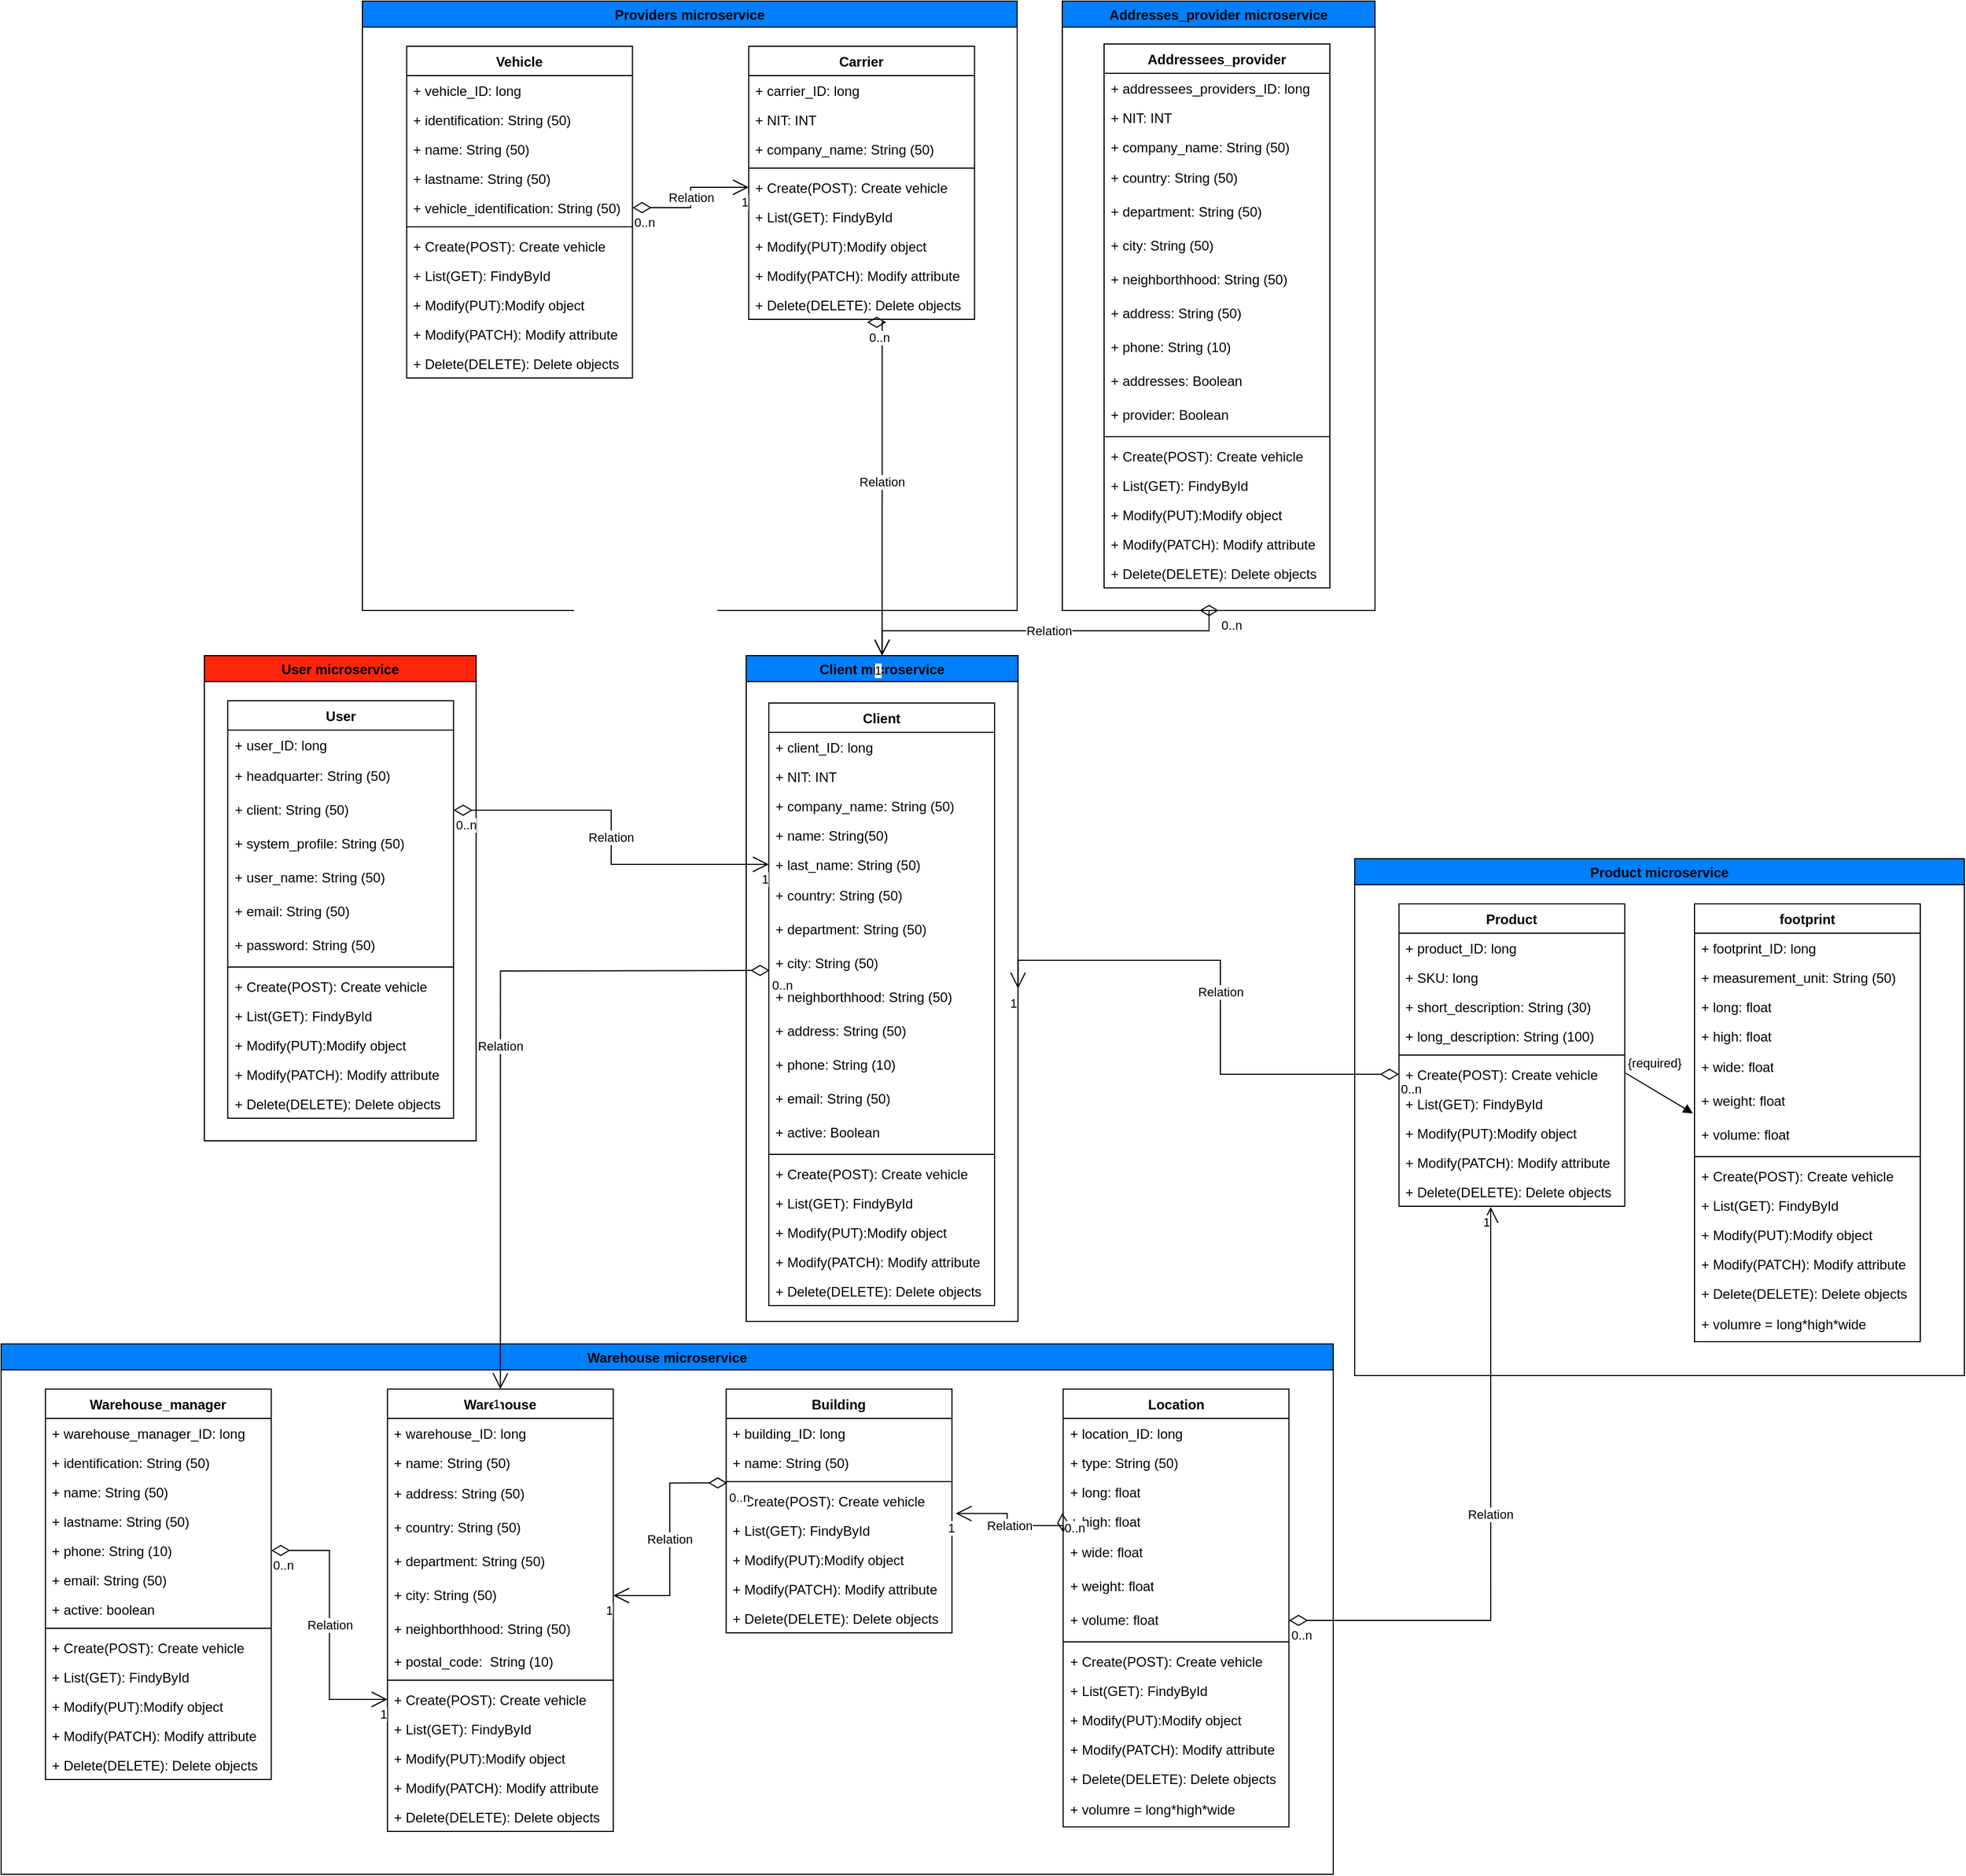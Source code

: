 <mxfile version="13.0.3" type="device"><diagram name="Página-1" id="3LCqLbfdzPO18ef4debY"><mxGraphModel dx="1616" dy="1666" grid="1" gridSize="10" guides="1" tooltips="1" connect="1" arrows="1" fold="1" page="1" pageScale="1" pageWidth="1100" pageHeight="850" math="0" shadow="0"><root><mxCell id="0"/><mxCell id="1" parent="0"/><mxCell id="9hNJUhvh3VTDX919A3ip-25" value="Providers microservice" style="swimlane;startSize=23;fillColor=#007FFF;" parent="1" vertex="1"><mxGeometry x="340" y="-540" width="580" height="540" as="geometry"/></mxCell><mxCell id="9hNJUhvh3VTDX919A3ip-12" value="Vehicle" style="swimlane;fontStyle=1;align=center;verticalAlign=top;childLayout=stackLayout;horizontal=1;startSize=26;horizontalStack=0;resizeParent=1;resizeParentMax=0;resizeLast=0;collapsible=1;marginBottom=0;whiteSpace=wrap;html=1;" parent="9hNJUhvh3VTDX919A3ip-25" vertex="1"><mxGeometry x="39.25" y="40" width="200" height="294" as="geometry"/></mxCell><mxCell id="9hNJUhvh3VTDX919A3ip-13" value="+ vehicle_ID: long" style="text;strokeColor=none;fillColor=none;align=left;verticalAlign=top;spacingLeft=4;spacingRight=4;overflow=hidden;rotatable=0;points=[[0,0.5],[1,0.5]];portConstraint=eastwest;whiteSpace=wrap;html=1;" parent="9hNJUhvh3VTDX919A3ip-12" vertex="1"><mxGeometry y="26" width="200" height="26" as="geometry"/></mxCell><mxCell id="9hNJUhvh3VTDX919A3ip-16" value="+ identification: String (50)" style="text;strokeColor=none;fillColor=none;align=left;verticalAlign=top;spacingLeft=4;spacingRight=4;overflow=hidden;rotatable=0;points=[[0,0.5],[1,0.5]];portConstraint=eastwest;whiteSpace=wrap;html=1;" parent="9hNJUhvh3VTDX919A3ip-12" vertex="1"><mxGeometry y="52" width="200" height="26" as="geometry"/></mxCell><mxCell id="9hNJUhvh3VTDX919A3ip-17" value="+ name: String (50)" style="text;strokeColor=none;fillColor=none;align=left;verticalAlign=top;spacingLeft=4;spacingRight=4;overflow=hidden;rotatable=0;points=[[0,0.5],[1,0.5]];portConstraint=eastwest;whiteSpace=wrap;html=1;" parent="9hNJUhvh3VTDX919A3ip-12" vertex="1"><mxGeometry y="78" width="200" height="26" as="geometry"/></mxCell><mxCell id="9hNJUhvh3VTDX919A3ip-18" value="+&amp;nbsp;lastname: String (50)" style="text;strokeColor=none;fillColor=none;align=left;verticalAlign=top;spacingLeft=4;spacingRight=4;overflow=hidden;rotatable=0;points=[[0,0.5],[1,0.5]];portConstraint=eastwest;whiteSpace=wrap;html=1;" parent="9hNJUhvh3VTDX919A3ip-12" vertex="1"><mxGeometry y="104" width="200" height="26" as="geometry"/></mxCell><mxCell id="9hNJUhvh3VTDX919A3ip-19" value="+&amp;nbsp;vehicle_identification: String (50)" style="text;strokeColor=none;fillColor=none;align=left;verticalAlign=top;spacingLeft=4;spacingRight=4;overflow=hidden;rotatable=0;points=[[0,0.5],[1,0.5]];portConstraint=eastwest;whiteSpace=wrap;html=1;" parent="9hNJUhvh3VTDX919A3ip-12" vertex="1"><mxGeometry y="130" width="200" height="26" as="geometry"/></mxCell><mxCell id="9hNJUhvh3VTDX919A3ip-14" value="" style="line;strokeWidth=1;fillColor=none;align=left;verticalAlign=middle;spacingTop=-1;spacingLeft=3;spacingRight=3;rotatable=0;labelPosition=right;points=[];portConstraint=eastwest;strokeColor=inherit;" parent="9hNJUhvh3VTDX919A3ip-12" vertex="1"><mxGeometry y="156" width="200" height="8" as="geometry"/></mxCell><mxCell id="9hNJUhvh3VTDX919A3ip-15" value="+ Create(POST): Create vehicle" style="text;strokeColor=none;fillColor=none;align=left;verticalAlign=top;spacingLeft=4;spacingRight=4;overflow=hidden;rotatable=0;points=[[0,0.5],[1,0.5]];portConstraint=eastwest;whiteSpace=wrap;html=1;" parent="9hNJUhvh3VTDX919A3ip-12" vertex="1"><mxGeometry y="164" width="200" height="26" as="geometry"/></mxCell><mxCell id="9hNJUhvh3VTDX919A3ip-21" value="+ List(GET): FindyById" style="text;strokeColor=none;fillColor=none;align=left;verticalAlign=top;spacingLeft=4;spacingRight=4;overflow=hidden;rotatable=0;points=[[0,0.5],[1,0.5]];portConstraint=eastwest;whiteSpace=wrap;html=1;" parent="9hNJUhvh3VTDX919A3ip-12" vertex="1"><mxGeometry y="190" width="200" height="26" as="geometry"/></mxCell><mxCell id="9hNJUhvh3VTDX919A3ip-20" value="+ Modify(PUT):Modify object" style="text;strokeColor=none;fillColor=none;align=left;verticalAlign=top;spacingLeft=4;spacingRight=4;overflow=hidden;rotatable=0;points=[[0,0.5],[1,0.5]];portConstraint=eastwest;whiteSpace=wrap;html=1;" parent="9hNJUhvh3VTDX919A3ip-12" vertex="1"><mxGeometry y="216" width="200" height="26" as="geometry"/></mxCell><mxCell id="9hNJUhvh3VTDX919A3ip-22" value="+ Modify(PATCH): Modify attribute" style="text;strokeColor=none;fillColor=none;align=left;verticalAlign=top;spacingLeft=4;spacingRight=4;overflow=hidden;rotatable=0;points=[[0,0.5],[1,0.5]];portConstraint=eastwest;whiteSpace=wrap;html=1;" parent="9hNJUhvh3VTDX919A3ip-12" vertex="1"><mxGeometry y="242" width="200" height="26" as="geometry"/></mxCell><mxCell id="9hNJUhvh3VTDX919A3ip-23" value="+ Delete(DELETE): Delete objects" style="text;strokeColor=none;fillColor=none;align=left;verticalAlign=top;spacingLeft=4;spacingRight=4;overflow=hidden;rotatable=0;points=[[0,0.5],[1,0.5]];portConstraint=eastwest;whiteSpace=wrap;html=1;" parent="9hNJUhvh3VTDX919A3ip-12" vertex="1"><mxGeometry y="268" width="200" height="26" as="geometry"/></mxCell><mxCell id="9hNJUhvh3VTDX919A3ip-39" value="Carrier" style="swimlane;fontStyle=1;align=center;verticalAlign=top;childLayout=stackLayout;horizontal=1;startSize=26;horizontalStack=0;resizeParent=1;resizeParentMax=0;resizeLast=0;collapsible=1;marginBottom=0;whiteSpace=wrap;html=1;" parent="9hNJUhvh3VTDX919A3ip-25" vertex="1"><mxGeometry x="342.25" y="40" width="200" height="242" as="geometry"/></mxCell><mxCell id="9hNJUhvh3VTDX919A3ip-40" value="+ carrier_ID: long" style="text;strokeColor=none;fillColor=none;align=left;verticalAlign=top;spacingLeft=4;spacingRight=4;overflow=hidden;rotatable=0;points=[[0,0.5],[1,0.5]];portConstraint=eastwest;whiteSpace=wrap;html=1;" parent="9hNJUhvh3VTDX919A3ip-39" vertex="1"><mxGeometry y="26" width="200" height="26" as="geometry"/></mxCell><mxCell id="9hNJUhvh3VTDX919A3ip-41" value="+ NIT: INT" style="text;strokeColor=none;fillColor=none;align=left;verticalAlign=top;spacingLeft=4;spacingRight=4;overflow=hidden;rotatable=0;points=[[0,0.5],[1,0.5]];portConstraint=eastwest;whiteSpace=wrap;html=1;" parent="9hNJUhvh3VTDX919A3ip-39" vertex="1"><mxGeometry y="52" width="200" height="26" as="geometry"/></mxCell><mxCell id="9hNJUhvh3VTDX919A3ip-42" value="+ company_name: String (50)" style="text;strokeColor=none;fillColor=none;align=left;verticalAlign=top;spacingLeft=4;spacingRight=4;overflow=hidden;rotatable=0;points=[[0,0.5],[1,0.5]];portConstraint=eastwest;whiteSpace=wrap;html=1;" parent="9hNJUhvh3VTDX919A3ip-39" vertex="1"><mxGeometry y="78" width="200" height="26" as="geometry"/></mxCell><mxCell id="9hNJUhvh3VTDX919A3ip-45" value="" style="line;strokeWidth=1;fillColor=none;align=left;verticalAlign=middle;spacingTop=-1;spacingLeft=3;spacingRight=3;rotatable=0;labelPosition=right;points=[];portConstraint=eastwest;strokeColor=inherit;" parent="9hNJUhvh3VTDX919A3ip-39" vertex="1"><mxGeometry y="104" width="200" height="8" as="geometry"/></mxCell><mxCell id="9hNJUhvh3VTDX919A3ip-46" value="+ Create(POST): Create vehicle" style="text;strokeColor=none;fillColor=none;align=left;verticalAlign=top;spacingLeft=4;spacingRight=4;overflow=hidden;rotatable=0;points=[[0,0.5],[1,0.5]];portConstraint=eastwest;whiteSpace=wrap;html=1;" parent="9hNJUhvh3VTDX919A3ip-39" vertex="1"><mxGeometry y="112" width="200" height="26" as="geometry"/></mxCell><mxCell id="9hNJUhvh3VTDX919A3ip-47" value="+ List(GET): FindyById" style="text;strokeColor=none;fillColor=none;align=left;verticalAlign=top;spacingLeft=4;spacingRight=4;overflow=hidden;rotatable=0;points=[[0,0.5],[1,0.5]];portConstraint=eastwest;whiteSpace=wrap;html=1;" parent="9hNJUhvh3VTDX919A3ip-39" vertex="1"><mxGeometry y="138" width="200" height="26" as="geometry"/></mxCell><mxCell id="9hNJUhvh3VTDX919A3ip-48" value="+ Modify(PUT):Modify object" style="text;strokeColor=none;fillColor=none;align=left;verticalAlign=top;spacingLeft=4;spacingRight=4;overflow=hidden;rotatable=0;points=[[0,0.5],[1,0.5]];portConstraint=eastwest;whiteSpace=wrap;html=1;" parent="9hNJUhvh3VTDX919A3ip-39" vertex="1"><mxGeometry y="164" width="200" height="26" as="geometry"/></mxCell><mxCell id="9hNJUhvh3VTDX919A3ip-49" value="+ Modify(PATCH): Modify attribute" style="text;strokeColor=none;fillColor=none;align=left;verticalAlign=top;spacingLeft=4;spacingRight=4;overflow=hidden;rotatable=0;points=[[0,0.5],[1,0.5]];portConstraint=eastwest;whiteSpace=wrap;html=1;" parent="9hNJUhvh3VTDX919A3ip-39" vertex="1"><mxGeometry y="190" width="200" height="26" as="geometry"/></mxCell><mxCell id="9hNJUhvh3VTDX919A3ip-50" value="+ Delete(DELETE): Delete objects" style="text;strokeColor=none;fillColor=none;align=left;verticalAlign=top;spacingLeft=4;spacingRight=4;overflow=hidden;rotatable=0;points=[[0,0.5],[1,0.5]];portConstraint=eastwest;whiteSpace=wrap;html=1;" parent="9hNJUhvh3VTDX919A3ip-39" vertex="1"><mxGeometry y="216" width="200" height="26" as="geometry"/></mxCell><mxCell id="9hNJUhvh3VTDX919A3ip-163" value="Relation" style="endArrow=open;html=1;endSize=12;startArrow=diamondThin;startSize=14;startFill=0;edgeStyle=orthogonalEdgeStyle;rounded=0;exitX=1;exitY=0.5;exitDx=0;exitDy=0;entryX=0;entryY=0.5;entryDx=0;entryDy=0;" parent="9hNJUhvh3VTDX919A3ip-25" source="9hNJUhvh3VTDX919A3ip-19" target="9hNJUhvh3VTDX919A3ip-46" edge="1"><mxGeometry relative="1" as="geometry"><mxPoint x="352.25" y="325" as="sourcePoint"/><mxPoint x="512.25" y="325" as="targetPoint"/></mxGeometry></mxCell><mxCell id="9hNJUhvh3VTDX919A3ip-164" value="0..n" style="edgeLabel;resizable=0;html=1;align=left;verticalAlign=top;" parent="9hNJUhvh3VTDX919A3ip-163" connectable="0" vertex="1"><mxGeometry x="-1" relative="1" as="geometry"/></mxCell><mxCell id="9hNJUhvh3VTDX919A3ip-165" value="1" style="edgeLabel;resizable=0;html=1;align=right;verticalAlign=top;" parent="9hNJUhvh3VTDX919A3ip-163" connectable="0" vertex="1"><mxGeometry x="1" relative="1" as="geometry"/></mxCell><mxCell id="9hNJUhvh3VTDX919A3ip-175" value="Product microservice" style="swimlane;startSize=23;fillColor=#007FFF;" parent="1" vertex="1"><mxGeometry x="1219" y="220" width="540" height="458" as="geometry"/></mxCell><mxCell id="9hNJUhvh3VTDX919A3ip-176" value="Product" style="swimlane;fontStyle=1;align=center;verticalAlign=top;childLayout=stackLayout;horizontal=1;startSize=26;horizontalStack=0;resizeParent=1;resizeParentMax=0;resizeLast=0;collapsible=1;marginBottom=0;whiteSpace=wrap;html=1;" parent="9hNJUhvh3VTDX919A3ip-175" vertex="1"><mxGeometry x="39.25" y="40" width="200" height="268" as="geometry"/></mxCell><mxCell id="9hNJUhvh3VTDX919A3ip-177" value="+ product_ID: long" style="text;strokeColor=none;fillColor=none;align=left;verticalAlign=top;spacingLeft=4;spacingRight=4;overflow=hidden;rotatable=0;points=[[0,0.5],[1,0.5]];portConstraint=eastwest;whiteSpace=wrap;html=1;" parent="9hNJUhvh3VTDX919A3ip-176" vertex="1"><mxGeometry y="26" width="200" height="26" as="geometry"/></mxCell><mxCell id="9hNJUhvh3VTDX919A3ip-178" value="+ SKU: long" style="text;strokeColor=none;fillColor=none;align=left;verticalAlign=top;spacingLeft=4;spacingRight=4;overflow=hidden;rotatable=0;points=[[0,0.5],[1,0.5]];portConstraint=eastwest;whiteSpace=wrap;html=1;" parent="9hNJUhvh3VTDX919A3ip-176" vertex="1"><mxGeometry y="52" width="200" height="26" as="geometry"/></mxCell><mxCell id="9hNJUhvh3VTDX919A3ip-179" value="+ short_description: String (30)" style="text;strokeColor=none;fillColor=none;align=left;verticalAlign=top;spacingLeft=4;spacingRight=4;overflow=hidden;rotatable=0;points=[[0,0.5],[1,0.5]];portConstraint=eastwest;whiteSpace=wrap;html=1;" parent="9hNJUhvh3VTDX919A3ip-176" vertex="1"><mxGeometry y="78" width="200" height="26" as="geometry"/></mxCell><mxCell id="9hNJUhvh3VTDX919A3ip-180" value="+&amp;nbsp;long_description: String (100)" style="text;strokeColor=none;fillColor=none;align=left;verticalAlign=top;spacingLeft=4;spacingRight=4;overflow=hidden;rotatable=0;points=[[0,0.5],[1,0.5]];portConstraint=eastwest;whiteSpace=wrap;html=1;" parent="9hNJUhvh3VTDX919A3ip-176" vertex="1"><mxGeometry y="104" width="200" height="26" as="geometry"/></mxCell><mxCell id="9hNJUhvh3VTDX919A3ip-182" value="" style="line;strokeWidth=1;fillColor=none;align=left;verticalAlign=middle;spacingTop=-1;spacingLeft=3;spacingRight=3;rotatable=0;labelPosition=right;points=[];portConstraint=eastwest;strokeColor=inherit;" parent="9hNJUhvh3VTDX919A3ip-176" vertex="1"><mxGeometry y="130" width="200" height="8" as="geometry"/></mxCell><mxCell id="9hNJUhvh3VTDX919A3ip-183" value="+ Create(POST): Create vehicle" style="text;strokeColor=none;fillColor=none;align=left;verticalAlign=top;spacingLeft=4;spacingRight=4;overflow=hidden;rotatable=0;points=[[0,0.5],[1,0.5]];portConstraint=eastwest;whiteSpace=wrap;html=1;" parent="9hNJUhvh3VTDX919A3ip-176" vertex="1"><mxGeometry y="138" width="200" height="26" as="geometry"/></mxCell><mxCell id="9hNJUhvh3VTDX919A3ip-184" value="+ List(GET): FindyById" style="text;strokeColor=none;fillColor=none;align=left;verticalAlign=top;spacingLeft=4;spacingRight=4;overflow=hidden;rotatable=0;points=[[0,0.5],[1,0.5]];portConstraint=eastwest;whiteSpace=wrap;html=1;" parent="9hNJUhvh3VTDX919A3ip-176" vertex="1"><mxGeometry y="164" width="200" height="26" as="geometry"/></mxCell><mxCell id="9hNJUhvh3VTDX919A3ip-185" value="+ Modify(PUT):Modify object" style="text;strokeColor=none;fillColor=none;align=left;verticalAlign=top;spacingLeft=4;spacingRight=4;overflow=hidden;rotatable=0;points=[[0,0.5],[1,0.5]];portConstraint=eastwest;whiteSpace=wrap;html=1;" parent="9hNJUhvh3VTDX919A3ip-176" vertex="1"><mxGeometry y="190" width="200" height="26" as="geometry"/></mxCell><mxCell id="9hNJUhvh3VTDX919A3ip-186" value="+ Modify(PATCH): Modify attribute" style="text;strokeColor=none;fillColor=none;align=left;verticalAlign=top;spacingLeft=4;spacingRight=4;overflow=hidden;rotatable=0;points=[[0,0.5],[1,0.5]];portConstraint=eastwest;whiteSpace=wrap;html=1;" parent="9hNJUhvh3VTDX919A3ip-176" vertex="1"><mxGeometry y="216" width="200" height="26" as="geometry"/></mxCell><mxCell id="9hNJUhvh3VTDX919A3ip-187" value="+ Delete(DELETE): Delete objects" style="text;strokeColor=none;fillColor=none;align=left;verticalAlign=top;spacingLeft=4;spacingRight=4;overflow=hidden;rotatable=0;points=[[0,0.5],[1,0.5]];portConstraint=eastwest;whiteSpace=wrap;html=1;" parent="9hNJUhvh3VTDX919A3ip-176" vertex="1"><mxGeometry y="242" width="200" height="26" as="geometry"/></mxCell><mxCell id="9hNJUhvh3VTDX919A3ip-198" value="footprint" style="swimlane;fontStyle=1;align=center;verticalAlign=top;childLayout=stackLayout;horizontal=1;startSize=26;horizontalStack=0;resizeParent=1;resizeParentMax=0;resizeLast=0;collapsible=1;marginBottom=0;whiteSpace=wrap;html=1;" parent="9hNJUhvh3VTDX919A3ip-175" vertex="1"><mxGeometry x="301" y="40" width="200" height="388" as="geometry"/></mxCell><mxCell id="9hNJUhvh3VTDX919A3ip-199" value="+&amp;nbsp;footprint_ID: long" style="text;strokeColor=none;fillColor=none;align=left;verticalAlign=top;spacingLeft=4;spacingRight=4;overflow=hidden;rotatable=0;points=[[0,0.5],[1,0.5]];portConstraint=eastwest;whiteSpace=wrap;html=1;" parent="9hNJUhvh3VTDX919A3ip-198" vertex="1"><mxGeometry y="26" width="200" height="26" as="geometry"/></mxCell><mxCell id="9hNJUhvh3VTDX919A3ip-191" value="+ measurement_unit: String (50)" style="text;strokeColor=none;fillColor=none;align=left;verticalAlign=top;spacingLeft=4;spacingRight=4;overflow=hidden;rotatable=0;points=[[0,0.5],[1,0.5]];portConstraint=eastwest;whiteSpace=wrap;html=1;" parent="9hNJUhvh3VTDX919A3ip-198" vertex="1"><mxGeometry y="52" width="200" height="26" as="geometry"/></mxCell><mxCell id="9hNJUhvh3VTDX919A3ip-200" value="+ long: float" style="text;strokeColor=none;fillColor=none;align=left;verticalAlign=top;spacingLeft=4;spacingRight=4;overflow=hidden;rotatable=0;points=[[0,0.5],[1,0.5]];portConstraint=eastwest;whiteSpace=wrap;html=1;" parent="9hNJUhvh3VTDX919A3ip-198" vertex="1"><mxGeometry y="78" width="200" height="26" as="geometry"/></mxCell><mxCell id="9hNJUhvh3VTDX919A3ip-201" value="+ high: float" style="text;strokeColor=none;fillColor=none;align=left;verticalAlign=top;spacingLeft=4;spacingRight=4;overflow=hidden;rotatable=0;points=[[0,0.5],[1,0.5]];portConstraint=eastwest;whiteSpace=wrap;html=1;" parent="9hNJUhvh3VTDX919A3ip-198" vertex="1"><mxGeometry y="104" width="200" height="26" as="geometry"/></mxCell><mxCell id="9hNJUhvh3VTDX919A3ip-202" value="+ wide: float" style="text;strokeColor=none;fillColor=none;align=left;verticalAlign=middle;spacingLeft=4;spacingRight=4;overflow=hidden;points=[[0,0.5],[1,0.5]];portConstraint=eastwest;rotatable=0;whiteSpace=wrap;html=1;" parent="9hNJUhvh3VTDX919A3ip-198" vertex="1"><mxGeometry y="130" width="200" height="30" as="geometry"/></mxCell><mxCell id="9hNJUhvh3VTDX919A3ip-203" value="+ weight: float" style="text;strokeColor=none;fillColor=none;align=left;verticalAlign=middle;spacingLeft=4;spacingRight=4;overflow=hidden;points=[[0,0.5],[1,0.5]];portConstraint=eastwest;rotatable=0;whiteSpace=wrap;html=1;" parent="9hNJUhvh3VTDX919A3ip-198" vertex="1"><mxGeometry y="160" width="200" height="30" as="geometry"/></mxCell><mxCell id="9hNJUhvh3VTDX919A3ip-204" value="+ volume: float" style="text;strokeColor=none;fillColor=none;align=left;verticalAlign=middle;spacingLeft=4;spacingRight=4;overflow=hidden;points=[[0,0.5],[1,0.5]];portConstraint=eastwest;rotatable=0;whiteSpace=wrap;html=1;" parent="9hNJUhvh3VTDX919A3ip-198" vertex="1"><mxGeometry y="190" width="200" height="30" as="geometry"/></mxCell><mxCell id="9hNJUhvh3VTDX919A3ip-210" value="" style="line;strokeWidth=1;fillColor=none;align=left;verticalAlign=middle;spacingTop=-1;spacingLeft=3;spacingRight=3;rotatable=0;labelPosition=right;points=[];portConstraint=eastwest;strokeColor=inherit;" parent="9hNJUhvh3VTDX919A3ip-198" vertex="1"><mxGeometry y="220" width="200" height="8" as="geometry"/></mxCell><mxCell id="9hNJUhvh3VTDX919A3ip-211" value="+ Create(POST): Create vehicle" style="text;strokeColor=none;fillColor=none;align=left;verticalAlign=top;spacingLeft=4;spacingRight=4;overflow=hidden;rotatable=0;points=[[0,0.5],[1,0.5]];portConstraint=eastwest;whiteSpace=wrap;html=1;" parent="9hNJUhvh3VTDX919A3ip-198" vertex="1"><mxGeometry y="228" width="200" height="26" as="geometry"/></mxCell><mxCell id="9hNJUhvh3VTDX919A3ip-212" value="+ List(GET): FindyById" style="text;strokeColor=none;fillColor=none;align=left;verticalAlign=top;spacingLeft=4;spacingRight=4;overflow=hidden;rotatable=0;points=[[0,0.5],[1,0.5]];portConstraint=eastwest;whiteSpace=wrap;html=1;" parent="9hNJUhvh3VTDX919A3ip-198" vertex="1"><mxGeometry y="254" width="200" height="26" as="geometry"/></mxCell><mxCell id="9hNJUhvh3VTDX919A3ip-213" value="+ Modify(PUT):Modify object" style="text;strokeColor=none;fillColor=none;align=left;verticalAlign=top;spacingLeft=4;spacingRight=4;overflow=hidden;rotatable=0;points=[[0,0.5],[1,0.5]];portConstraint=eastwest;whiteSpace=wrap;html=1;" parent="9hNJUhvh3VTDX919A3ip-198" vertex="1"><mxGeometry y="280" width="200" height="26" as="geometry"/></mxCell><mxCell id="9hNJUhvh3VTDX919A3ip-214" value="+ Modify(PATCH): Modify attribute" style="text;strokeColor=none;fillColor=none;align=left;verticalAlign=top;spacingLeft=4;spacingRight=4;overflow=hidden;rotatable=0;points=[[0,0.5],[1,0.5]];portConstraint=eastwest;whiteSpace=wrap;html=1;" parent="9hNJUhvh3VTDX919A3ip-198" vertex="1"><mxGeometry y="306" width="200" height="26" as="geometry"/></mxCell><mxCell id="9hNJUhvh3VTDX919A3ip-215" value="+ Delete(DELETE): Delete objects" style="text;strokeColor=none;fillColor=none;align=left;verticalAlign=top;spacingLeft=4;spacingRight=4;overflow=hidden;rotatable=0;points=[[0,0.5],[1,0.5]];portConstraint=eastwest;whiteSpace=wrap;html=1;" parent="9hNJUhvh3VTDX919A3ip-198" vertex="1"><mxGeometry y="332" width="200" height="26" as="geometry"/></mxCell><mxCell id="9hNJUhvh3VTDX919A3ip-289" value="+ volumre = long*high*wide" style="text;strokeColor=none;fillColor=none;align=left;verticalAlign=middle;spacingLeft=4;spacingRight=4;overflow=hidden;points=[[0,0.5],[1,0.5]];portConstraint=eastwest;rotatable=0;whiteSpace=wrap;html=1;" parent="9hNJUhvh3VTDX919A3ip-198" vertex="1"><mxGeometry y="358" width="200" height="30" as="geometry"/></mxCell><mxCell id="9hNJUhvh3VTDX919A3ip-294" value="{required}" style="html=1;verticalAlign=bottom;labelBackgroundColor=none;endArrow=block;endFill=1;endSize=6;align=left;rounded=0;entryX=-0.007;entryY=-0.145;entryDx=0;entryDy=0;entryPerimeter=0;" parent="9hNJUhvh3VTDX919A3ip-175" target="9hNJUhvh3VTDX919A3ip-204" edge="1"><mxGeometry x="-1" relative="1" as="geometry"><mxPoint x="240" y="190" as="sourcePoint"/><mxPoint x="451" y="340" as="targetPoint"/></mxGeometry></mxCell><mxCell id="9hNJUhvh3VTDX919A3ip-295" value="Warehouse microservice" style="swimlane;startSize=23;fillColor=#007FFF;" parent="1" vertex="1"><mxGeometry x="20" y="650" width="1180" height="470" as="geometry"/></mxCell><mxCell id="9hNJUhvh3VTDX919A3ip-296" value="Warehouse_manager" style="swimlane;fontStyle=1;align=center;verticalAlign=top;childLayout=stackLayout;horizontal=1;startSize=26;horizontalStack=0;resizeParent=1;resizeParentMax=0;resizeLast=0;collapsible=1;marginBottom=0;whiteSpace=wrap;html=1;" parent="9hNJUhvh3VTDX919A3ip-295" vertex="1"><mxGeometry x="39.25" y="40" width="200" height="346" as="geometry"/></mxCell><mxCell id="9hNJUhvh3VTDX919A3ip-297" value="+&amp;nbsp;warehouse_manager_ID: long" style="text;strokeColor=none;fillColor=none;align=left;verticalAlign=top;spacingLeft=4;spacingRight=4;overflow=hidden;rotatable=0;points=[[0,0.5],[1,0.5]];portConstraint=eastwest;whiteSpace=wrap;html=1;" parent="9hNJUhvh3VTDX919A3ip-296" vertex="1"><mxGeometry y="26" width="200" height="26" as="geometry"/></mxCell><mxCell id="9hNJUhvh3VTDX919A3ip-298" value="+ identification: String (50)" style="text;strokeColor=none;fillColor=none;align=left;verticalAlign=top;spacingLeft=4;spacingRight=4;overflow=hidden;rotatable=0;points=[[0,0.5],[1,0.5]];portConstraint=eastwest;whiteSpace=wrap;html=1;" parent="9hNJUhvh3VTDX919A3ip-296" vertex="1"><mxGeometry y="52" width="200" height="26" as="geometry"/></mxCell><mxCell id="9hNJUhvh3VTDX919A3ip-299" value="+ name: String (50)" style="text;strokeColor=none;fillColor=none;align=left;verticalAlign=top;spacingLeft=4;spacingRight=4;overflow=hidden;rotatable=0;points=[[0,0.5],[1,0.5]];portConstraint=eastwest;whiteSpace=wrap;html=1;" parent="9hNJUhvh3VTDX919A3ip-296" vertex="1"><mxGeometry y="78" width="200" height="26" as="geometry"/></mxCell><mxCell id="9hNJUhvh3VTDX919A3ip-300" value="+&amp;nbsp;lastname: String (50)" style="text;strokeColor=none;fillColor=none;align=left;verticalAlign=top;spacingLeft=4;spacingRight=4;overflow=hidden;rotatable=0;points=[[0,0.5],[1,0.5]];portConstraint=eastwest;whiteSpace=wrap;html=1;" parent="9hNJUhvh3VTDX919A3ip-296" vertex="1"><mxGeometry y="104" width="200" height="26" as="geometry"/></mxCell><mxCell id="9hNJUhvh3VTDX919A3ip-301" value="+&amp;nbsp;phone: String (10)" style="text;strokeColor=none;fillColor=none;align=left;verticalAlign=top;spacingLeft=4;spacingRight=4;overflow=hidden;rotatable=0;points=[[0,0.5],[1,0.5]];portConstraint=eastwest;whiteSpace=wrap;html=1;" parent="9hNJUhvh3VTDX919A3ip-296" vertex="1"><mxGeometry y="130" width="200" height="26" as="geometry"/></mxCell><mxCell id="9hNJUhvh3VTDX919A3ip-457" value="+ email: String (50)" style="text;strokeColor=none;fillColor=none;align=left;verticalAlign=top;spacingLeft=4;spacingRight=4;overflow=hidden;rotatable=0;points=[[0,0.5],[1,0.5]];portConstraint=eastwest;whiteSpace=wrap;html=1;" parent="9hNJUhvh3VTDX919A3ip-296" vertex="1"><mxGeometry y="156" width="200" height="26" as="geometry"/></mxCell><mxCell id="9hNJUhvh3VTDX919A3ip-458" value="+ active: boolean" style="text;strokeColor=none;fillColor=none;align=left;verticalAlign=top;spacingLeft=4;spacingRight=4;overflow=hidden;rotatable=0;points=[[0,0.5],[1,0.5]];portConstraint=eastwest;whiteSpace=wrap;html=1;" parent="9hNJUhvh3VTDX919A3ip-296" vertex="1"><mxGeometry y="182" width="200" height="26" as="geometry"/></mxCell><mxCell id="9hNJUhvh3VTDX919A3ip-302" value="" style="line;strokeWidth=1;fillColor=none;align=left;verticalAlign=middle;spacingTop=-1;spacingLeft=3;spacingRight=3;rotatable=0;labelPosition=right;points=[];portConstraint=eastwest;strokeColor=inherit;" parent="9hNJUhvh3VTDX919A3ip-296" vertex="1"><mxGeometry y="208" width="200" height="8" as="geometry"/></mxCell><mxCell id="9hNJUhvh3VTDX919A3ip-303" value="+ Create(POST): Create vehicle" style="text;strokeColor=none;fillColor=none;align=left;verticalAlign=top;spacingLeft=4;spacingRight=4;overflow=hidden;rotatable=0;points=[[0,0.5],[1,0.5]];portConstraint=eastwest;whiteSpace=wrap;html=1;" parent="9hNJUhvh3VTDX919A3ip-296" vertex="1"><mxGeometry y="216" width="200" height="26" as="geometry"/></mxCell><mxCell id="9hNJUhvh3VTDX919A3ip-304" value="+ List(GET): FindyById" style="text;strokeColor=none;fillColor=none;align=left;verticalAlign=top;spacingLeft=4;spacingRight=4;overflow=hidden;rotatable=0;points=[[0,0.5],[1,0.5]];portConstraint=eastwest;whiteSpace=wrap;html=1;" parent="9hNJUhvh3VTDX919A3ip-296" vertex="1"><mxGeometry y="242" width="200" height="26" as="geometry"/></mxCell><mxCell id="9hNJUhvh3VTDX919A3ip-305" value="+ Modify(PUT):Modify object" style="text;strokeColor=none;fillColor=none;align=left;verticalAlign=top;spacingLeft=4;spacingRight=4;overflow=hidden;rotatable=0;points=[[0,0.5],[1,0.5]];portConstraint=eastwest;whiteSpace=wrap;html=1;" parent="9hNJUhvh3VTDX919A3ip-296" vertex="1"><mxGeometry y="268" width="200" height="26" as="geometry"/></mxCell><mxCell id="9hNJUhvh3VTDX919A3ip-306" value="+ Modify(PATCH): Modify attribute" style="text;strokeColor=none;fillColor=none;align=left;verticalAlign=top;spacingLeft=4;spacingRight=4;overflow=hidden;rotatable=0;points=[[0,0.5],[1,0.5]];portConstraint=eastwest;whiteSpace=wrap;html=1;" parent="9hNJUhvh3VTDX919A3ip-296" vertex="1"><mxGeometry y="294" width="200" height="26" as="geometry"/></mxCell><mxCell id="9hNJUhvh3VTDX919A3ip-307" value="+ Delete(DELETE): Delete objects" style="text;strokeColor=none;fillColor=none;align=left;verticalAlign=top;spacingLeft=4;spacingRight=4;overflow=hidden;rotatable=0;points=[[0,0.5],[1,0.5]];portConstraint=eastwest;whiteSpace=wrap;html=1;" parent="9hNJUhvh3VTDX919A3ip-296" vertex="1"><mxGeometry y="320" width="200" height="26" as="geometry"/></mxCell><mxCell id="9hNJUhvh3VTDX919A3ip-308" value="Warehouse" style="swimlane;fontStyle=1;align=center;verticalAlign=top;childLayout=stackLayout;horizontal=1;startSize=26;horizontalStack=0;resizeParent=1;resizeParentMax=0;resizeLast=0;collapsible=1;marginBottom=0;whiteSpace=wrap;html=1;" parent="9hNJUhvh3VTDX919A3ip-295" vertex="1"><mxGeometry x="342.25" y="40" width="200" height="392" as="geometry"/></mxCell><mxCell id="9hNJUhvh3VTDX919A3ip-309" value="+ warehouse_ID: long" style="text;strokeColor=none;fillColor=none;align=left;verticalAlign=top;spacingLeft=4;spacingRight=4;overflow=hidden;rotatable=0;points=[[0,0.5],[1,0.5]];portConstraint=eastwest;whiteSpace=wrap;html=1;" parent="9hNJUhvh3VTDX919A3ip-308" vertex="1"><mxGeometry y="26" width="200" height="26" as="geometry"/></mxCell><mxCell id="9hNJUhvh3VTDX919A3ip-459" value="+ name: String (50)" style="text;strokeColor=none;fillColor=none;align=left;verticalAlign=top;spacingLeft=4;spacingRight=4;overflow=hidden;rotatable=0;points=[[0,0.5],[1,0.5]];portConstraint=eastwest;whiteSpace=wrap;html=1;" parent="9hNJUhvh3VTDX919A3ip-308" vertex="1"><mxGeometry y="52" width="200" height="26" as="geometry"/></mxCell><mxCell id="9hNJUhvh3VTDX919A3ip-460" value="+&amp;nbsp;address: String (50)" style="text;strokeColor=none;fillColor=none;align=left;verticalAlign=middle;spacingLeft=4;spacingRight=4;overflow=hidden;points=[[0,0.5],[1,0.5]];portConstraint=eastwest;rotatable=0;whiteSpace=wrap;html=1;" parent="9hNJUhvh3VTDX919A3ip-308" vertex="1"><mxGeometry y="78" width="200" height="30" as="geometry"/></mxCell><mxCell id="9hNJUhvh3VTDX919A3ip-461" value="+ country: String (50)" style="text;strokeColor=none;fillColor=none;align=left;verticalAlign=middle;spacingLeft=4;spacingRight=4;overflow=hidden;points=[[0,0.5],[1,0.5]];portConstraint=eastwest;rotatable=0;whiteSpace=wrap;html=1;" parent="9hNJUhvh3VTDX919A3ip-308" vertex="1"><mxGeometry y="108" width="200" height="30" as="geometry"/></mxCell><mxCell id="9hNJUhvh3VTDX919A3ip-462" value="+ department: String (50)" style="text;strokeColor=none;fillColor=none;align=left;verticalAlign=middle;spacingLeft=4;spacingRight=4;overflow=hidden;points=[[0,0.5],[1,0.5]];portConstraint=eastwest;rotatable=0;whiteSpace=wrap;html=1;" parent="9hNJUhvh3VTDX919A3ip-308" vertex="1"><mxGeometry y="138" width="200" height="30" as="geometry"/></mxCell><mxCell id="9hNJUhvh3VTDX919A3ip-463" value="+ city: String (50)" style="text;strokeColor=none;fillColor=none;align=left;verticalAlign=middle;spacingLeft=4;spacingRight=4;overflow=hidden;points=[[0,0.5],[1,0.5]];portConstraint=eastwest;rotatable=0;whiteSpace=wrap;html=1;" parent="9hNJUhvh3VTDX919A3ip-308" vertex="1"><mxGeometry y="168" width="200" height="30" as="geometry"/></mxCell><mxCell id="9hNJUhvh3VTDX919A3ip-464" value="+&amp;nbsp;neighborthhood: String (50)" style="text;strokeColor=none;fillColor=none;align=left;verticalAlign=middle;spacingLeft=4;spacingRight=4;overflow=hidden;points=[[0,0.5],[1,0.5]];portConstraint=eastwest;rotatable=0;whiteSpace=wrap;html=1;" parent="9hNJUhvh3VTDX919A3ip-308" vertex="1"><mxGeometry y="198" width="200" height="30" as="geometry"/></mxCell><mxCell id="9hNJUhvh3VTDX919A3ip-311" value="+ postal_code:&amp;nbsp; String (10)" style="text;strokeColor=none;fillColor=none;align=left;verticalAlign=top;spacingLeft=4;spacingRight=4;overflow=hidden;rotatable=0;points=[[0,0.5],[1,0.5]];portConstraint=eastwest;whiteSpace=wrap;html=1;" parent="9hNJUhvh3VTDX919A3ip-308" vertex="1"><mxGeometry y="228" width="200" height="26" as="geometry"/></mxCell><mxCell id="9hNJUhvh3VTDX919A3ip-312" value="" style="line;strokeWidth=1;fillColor=none;align=left;verticalAlign=middle;spacingTop=-1;spacingLeft=3;spacingRight=3;rotatable=0;labelPosition=right;points=[];portConstraint=eastwest;strokeColor=inherit;" parent="9hNJUhvh3VTDX919A3ip-308" vertex="1"><mxGeometry y="254" width="200" height="8" as="geometry"/></mxCell><mxCell id="9hNJUhvh3VTDX919A3ip-313" value="+ Create(POST): Create vehicle" style="text;strokeColor=none;fillColor=none;align=left;verticalAlign=top;spacingLeft=4;spacingRight=4;overflow=hidden;rotatable=0;points=[[0,0.5],[1,0.5]];portConstraint=eastwest;whiteSpace=wrap;html=1;" parent="9hNJUhvh3VTDX919A3ip-308" vertex="1"><mxGeometry y="262" width="200" height="26" as="geometry"/></mxCell><mxCell id="9hNJUhvh3VTDX919A3ip-314" value="+ List(GET): FindyById" style="text;strokeColor=none;fillColor=none;align=left;verticalAlign=top;spacingLeft=4;spacingRight=4;overflow=hidden;rotatable=0;points=[[0,0.5],[1,0.5]];portConstraint=eastwest;whiteSpace=wrap;html=1;" parent="9hNJUhvh3VTDX919A3ip-308" vertex="1"><mxGeometry y="288" width="200" height="26" as="geometry"/></mxCell><mxCell id="9hNJUhvh3VTDX919A3ip-315" value="+ Modify(PUT):Modify object" style="text;strokeColor=none;fillColor=none;align=left;verticalAlign=top;spacingLeft=4;spacingRight=4;overflow=hidden;rotatable=0;points=[[0,0.5],[1,0.5]];portConstraint=eastwest;whiteSpace=wrap;html=1;" parent="9hNJUhvh3VTDX919A3ip-308" vertex="1"><mxGeometry y="314" width="200" height="26" as="geometry"/></mxCell><mxCell id="9hNJUhvh3VTDX919A3ip-316" value="+ Modify(PATCH): Modify attribute" style="text;strokeColor=none;fillColor=none;align=left;verticalAlign=top;spacingLeft=4;spacingRight=4;overflow=hidden;rotatable=0;points=[[0,0.5],[1,0.5]];portConstraint=eastwest;whiteSpace=wrap;html=1;" parent="9hNJUhvh3VTDX919A3ip-308" vertex="1"><mxGeometry y="340" width="200" height="26" as="geometry"/></mxCell><mxCell id="9hNJUhvh3VTDX919A3ip-317" value="+ Delete(DELETE): Delete objects" style="text;strokeColor=none;fillColor=none;align=left;verticalAlign=top;spacingLeft=4;spacingRight=4;overflow=hidden;rotatable=0;points=[[0,0.5],[1,0.5]];portConstraint=eastwest;whiteSpace=wrap;html=1;" parent="9hNJUhvh3VTDX919A3ip-308" vertex="1"><mxGeometry y="366" width="200" height="26" as="geometry"/></mxCell><mxCell id="9hNJUhvh3VTDX919A3ip-318" value="Building" style="swimlane;fontStyle=1;align=center;verticalAlign=top;childLayout=stackLayout;horizontal=1;startSize=26;horizontalStack=0;resizeParent=1;resizeParentMax=0;resizeLast=0;collapsible=1;marginBottom=0;whiteSpace=wrap;html=1;" parent="9hNJUhvh3VTDX919A3ip-295" vertex="1"><mxGeometry x="642.25" y="40" width="200" height="216" as="geometry"/></mxCell><mxCell id="9hNJUhvh3VTDX919A3ip-319" value="+ building_ID: long" style="text;strokeColor=none;fillColor=none;align=left;verticalAlign=top;spacingLeft=4;spacingRight=4;overflow=hidden;rotatable=0;points=[[0,0.5],[1,0.5]];portConstraint=eastwest;whiteSpace=wrap;html=1;" parent="9hNJUhvh3VTDX919A3ip-318" vertex="1"><mxGeometry y="26" width="200" height="26" as="geometry"/></mxCell><mxCell id="9hNJUhvh3VTDX919A3ip-320" value="+ name: String (50)" style="text;strokeColor=none;fillColor=none;align=left;verticalAlign=top;spacingLeft=4;spacingRight=4;overflow=hidden;rotatable=0;points=[[0,0.5],[1,0.5]];portConstraint=eastwest;whiteSpace=wrap;html=1;" parent="9hNJUhvh3VTDX919A3ip-318" vertex="1"><mxGeometry y="52" width="200" height="26" as="geometry"/></mxCell><mxCell id="9hNJUhvh3VTDX919A3ip-330" value="" style="line;strokeWidth=1;fillColor=none;align=left;verticalAlign=middle;spacingTop=-1;spacingLeft=3;spacingRight=3;rotatable=0;labelPosition=right;points=[];portConstraint=eastwest;strokeColor=inherit;" parent="9hNJUhvh3VTDX919A3ip-318" vertex="1"><mxGeometry y="78" width="200" height="8" as="geometry"/></mxCell><mxCell id="9hNJUhvh3VTDX919A3ip-331" value="+ Create(POST): Create vehicle" style="text;strokeColor=none;fillColor=none;align=left;verticalAlign=top;spacingLeft=4;spacingRight=4;overflow=hidden;rotatable=0;points=[[0,0.5],[1,0.5]];portConstraint=eastwest;whiteSpace=wrap;html=1;" parent="9hNJUhvh3VTDX919A3ip-318" vertex="1"><mxGeometry y="86" width="200" height="26" as="geometry"/></mxCell><mxCell id="9hNJUhvh3VTDX919A3ip-332" value="+ List(GET): FindyById" style="text;strokeColor=none;fillColor=none;align=left;verticalAlign=top;spacingLeft=4;spacingRight=4;overflow=hidden;rotatable=0;points=[[0,0.5],[1,0.5]];portConstraint=eastwest;whiteSpace=wrap;html=1;" parent="9hNJUhvh3VTDX919A3ip-318" vertex="1"><mxGeometry y="112" width="200" height="26" as="geometry"/></mxCell><mxCell id="9hNJUhvh3VTDX919A3ip-333" value="+ Modify(PUT):Modify object" style="text;strokeColor=none;fillColor=none;align=left;verticalAlign=top;spacingLeft=4;spacingRight=4;overflow=hidden;rotatable=0;points=[[0,0.5],[1,0.5]];portConstraint=eastwest;whiteSpace=wrap;html=1;" parent="9hNJUhvh3VTDX919A3ip-318" vertex="1"><mxGeometry y="138" width="200" height="26" as="geometry"/></mxCell><mxCell id="9hNJUhvh3VTDX919A3ip-334" value="+ Modify(PATCH): Modify attribute" style="text;strokeColor=none;fillColor=none;align=left;verticalAlign=top;spacingLeft=4;spacingRight=4;overflow=hidden;rotatable=0;points=[[0,0.5],[1,0.5]];portConstraint=eastwest;whiteSpace=wrap;html=1;" parent="9hNJUhvh3VTDX919A3ip-318" vertex="1"><mxGeometry y="164" width="200" height="26" as="geometry"/></mxCell><mxCell id="9hNJUhvh3VTDX919A3ip-335" value="+ Delete(DELETE): Delete objects" style="text;strokeColor=none;fillColor=none;align=left;verticalAlign=top;spacingLeft=4;spacingRight=4;overflow=hidden;rotatable=0;points=[[0,0.5],[1,0.5]];portConstraint=eastwest;whiteSpace=wrap;html=1;" parent="9hNJUhvh3VTDX919A3ip-318" vertex="1"><mxGeometry y="190" width="200" height="26" as="geometry"/></mxCell><mxCell id="9hNJUhvh3VTDX919A3ip-336" value="Location" style="swimlane;fontStyle=1;align=center;verticalAlign=top;childLayout=stackLayout;horizontal=1;startSize=26;horizontalStack=0;resizeParent=1;resizeParentMax=0;resizeLast=0;collapsible=1;marginBottom=0;whiteSpace=wrap;html=1;" parent="9hNJUhvh3VTDX919A3ip-295" vertex="1"><mxGeometry x="940.75" y="40" width="200" height="388" as="geometry"/></mxCell><mxCell id="9hNJUhvh3VTDX919A3ip-337" value="+&amp;nbsp;location_ID: long" style="text;strokeColor=none;fillColor=none;align=left;verticalAlign=top;spacingLeft=4;spacingRight=4;overflow=hidden;rotatable=0;points=[[0,0.5],[1,0.5]];portConstraint=eastwest;whiteSpace=wrap;html=1;" parent="9hNJUhvh3VTDX919A3ip-336" vertex="1"><mxGeometry y="26" width="200" height="26" as="geometry"/></mxCell><mxCell id="9hNJUhvh3VTDX919A3ip-338" value="+ type: String (50)" style="text;strokeColor=none;fillColor=none;align=left;verticalAlign=top;spacingLeft=4;spacingRight=4;overflow=hidden;rotatable=0;points=[[0,0.5],[1,0.5]];portConstraint=eastwest;whiteSpace=wrap;html=1;" parent="9hNJUhvh3VTDX919A3ip-336" vertex="1"><mxGeometry y="52" width="200" height="26" as="geometry"/></mxCell><mxCell id="9hNJUhvh3VTDX919A3ip-339" value="+ long: float" style="text;strokeColor=none;fillColor=none;align=left;verticalAlign=top;spacingLeft=4;spacingRight=4;overflow=hidden;rotatable=0;points=[[0,0.5],[1,0.5]];portConstraint=eastwest;whiteSpace=wrap;html=1;" parent="9hNJUhvh3VTDX919A3ip-336" vertex="1"><mxGeometry y="78" width="200" height="26" as="geometry"/></mxCell><mxCell id="9hNJUhvh3VTDX919A3ip-465" value="+ high: float" style="text;strokeColor=none;fillColor=none;align=left;verticalAlign=top;spacingLeft=4;spacingRight=4;overflow=hidden;rotatable=0;points=[[0,0.5],[1,0.5]];portConstraint=eastwest;whiteSpace=wrap;html=1;" parent="9hNJUhvh3VTDX919A3ip-336" vertex="1"><mxGeometry y="104" width="200" height="26" as="geometry"/></mxCell><mxCell id="9hNJUhvh3VTDX919A3ip-466" value="+ wide: float" style="text;strokeColor=none;fillColor=none;align=left;verticalAlign=middle;spacingLeft=4;spacingRight=4;overflow=hidden;points=[[0,0.5],[1,0.5]];portConstraint=eastwest;rotatable=0;whiteSpace=wrap;html=1;" parent="9hNJUhvh3VTDX919A3ip-336" vertex="1"><mxGeometry y="130" width="200" height="30" as="geometry"/></mxCell><mxCell id="9hNJUhvh3VTDX919A3ip-467" value="+ weight: float" style="text;strokeColor=none;fillColor=none;align=left;verticalAlign=middle;spacingLeft=4;spacingRight=4;overflow=hidden;points=[[0,0.5],[1,0.5]];portConstraint=eastwest;rotatable=0;whiteSpace=wrap;html=1;" parent="9hNJUhvh3VTDX919A3ip-336" vertex="1"><mxGeometry y="160" width="200" height="30" as="geometry"/></mxCell><mxCell id="9hNJUhvh3VTDX919A3ip-468" value="+ volume: float" style="text;strokeColor=none;fillColor=none;align=left;verticalAlign=middle;spacingLeft=4;spacingRight=4;overflow=hidden;points=[[0,0.5],[1,0.5]];portConstraint=eastwest;rotatable=0;whiteSpace=wrap;html=1;" parent="9hNJUhvh3VTDX919A3ip-336" vertex="1"><mxGeometry y="190" width="200" height="30" as="geometry"/></mxCell><mxCell id="9hNJUhvh3VTDX919A3ip-348" value="" style="line;strokeWidth=1;fillColor=none;align=left;verticalAlign=middle;spacingTop=-1;spacingLeft=3;spacingRight=3;rotatable=0;labelPosition=right;points=[];portConstraint=eastwest;strokeColor=inherit;" parent="9hNJUhvh3VTDX919A3ip-336" vertex="1"><mxGeometry y="220" width="200" height="8" as="geometry"/></mxCell><mxCell id="9hNJUhvh3VTDX919A3ip-349" value="+ Create(POST): Create vehicle" style="text;strokeColor=none;fillColor=none;align=left;verticalAlign=top;spacingLeft=4;spacingRight=4;overflow=hidden;rotatable=0;points=[[0,0.5],[1,0.5]];portConstraint=eastwest;whiteSpace=wrap;html=1;" parent="9hNJUhvh3VTDX919A3ip-336" vertex="1"><mxGeometry y="228" width="200" height="26" as="geometry"/></mxCell><mxCell id="9hNJUhvh3VTDX919A3ip-350" value="+ List(GET): FindyById" style="text;strokeColor=none;fillColor=none;align=left;verticalAlign=top;spacingLeft=4;spacingRight=4;overflow=hidden;rotatable=0;points=[[0,0.5],[1,0.5]];portConstraint=eastwest;whiteSpace=wrap;html=1;" parent="9hNJUhvh3VTDX919A3ip-336" vertex="1"><mxGeometry y="254" width="200" height="26" as="geometry"/></mxCell><mxCell id="9hNJUhvh3VTDX919A3ip-351" value="+ Modify(PUT):Modify object" style="text;strokeColor=none;fillColor=none;align=left;verticalAlign=top;spacingLeft=4;spacingRight=4;overflow=hidden;rotatable=0;points=[[0,0.5],[1,0.5]];portConstraint=eastwest;whiteSpace=wrap;html=1;" parent="9hNJUhvh3VTDX919A3ip-336" vertex="1"><mxGeometry y="280" width="200" height="26" as="geometry"/></mxCell><mxCell id="9hNJUhvh3VTDX919A3ip-352" value="+ Modify(PATCH): Modify attribute" style="text;strokeColor=none;fillColor=none;align=left;verticalAlign=top;spacingLeft=4;spacingRight=4;overflow=hidden;rotatable=0;points=[[0,0.5],[1,0.5]];portConstraint=eastwest;whiteSpace=wrap;html=1;" parent="9hNJUhvh3VTDX919A3ip-336" vertex="1"><mxGeometry y="306" width="200" height="26" as="geometry"/></mxCell><mxCell id="9hNJUhvh3VTDX919A3ip-353" value="+ Delete(DELETE): Delete objects" style="text;strokeColor=none;fillColor=none;align=left;verticalAlign=top;spacingLeft=4;spacingRight=4;overflow=hidden;rotatable=0;points=[[0,0.5],[1,0.5]];portConstraint=eastwest;whiteSpace=wrap;html=1;" parent="9hNJUhvh3VTDX919A3ip-336" vertex="1"><mxGeometry y="332" width="200" height="26" as="geometry"/></mxCell><mxCell id="9hNJUhvh3VTDX919A3ip-469" value="+ volumre = long*high*wide" style="text;strokeColor=none;fillColor=none;align=left;verticalAlign=middle;spacingLeft=4;spacingRight=4;overflow=hidden;points=[[0,0.5],[1,0.5]];portConstraint=eastwest;rotatable=0;whiteSpace=wrap;html=1;" parent="9hNJUhvh3VTDX919A3ip-336" vertex="1"><mxGeometry y="358" width="200" height="30" as="geometry"/></mxCell><mxCell id="9hNJUhvh3VTDX919A3ip-354" value="Relation" style="endArrow=open;html=1;endSize=12;startArrow=diamondThin;startSize=14;startFill=0;edgeStyle=orthogonalEdgeStyle;rounded=0;exitX=1;exitY=0.5;exitDx=0;exitDy=0;entryX=0;entryY=0.5;entryDx=0;entryDy=0;" parent="9hNJUhvh3VTDX919A3ip-295" source="9hNJUhvh3VTDX919A3ip-301" target="9hNJUhvh3VTDX919A3ip-313" edge="1"><mxGeometry relative="1" as="geometry"><mxPoint x="352.25" y="325" as="sourcePoint"/><mxPoint x="512.25" y="325" as="targetPoint"/></mxGeometry></mxCell><mxCell id="9hNJUhvh3VTDX919A3ip-355" value="0..n" style="edgeLabel;resizable=0;html=1;align=left;verticalAlign=top;" parent="9hNJUhvh3VTDX919A3ip-354" connectable="0" vertex="1"><mxGeometry x="-1" relative="1" as="geometry"/></mxCell><mxCell id="9hNJUhvh3VTDX919A3ip-356" value="1" style="edgeLabel;resizable=0;html=1;align=right;verticalAlign=top;" parent="9hNJUhvh3VTDX919A3ip-354" connectable="0" vertex="1"><mxGeometry x="1" relative="1" as="geometry"/></mxCell><mxCell id="9hNJUhvh3VTDX919A3ip-357" value="Relation" style="endArrow=open;html=1;endSize=12;startArrow=diamondThin;startSize=14;startFill=0;edgeStyle=orthogonalEdgeStyle;rounded=0;exitX=0.005;exitY=-0.109;exitDx=0;exitDy=0;exitPerimeter=0;entryX=1;entryY=0.5;entryDx=0;entryDy=0;" parent="9hNJUhvh3VTDX919A3ip-295" source="9hNJUhvh3VTDX919A3ip-331" target="9hNJUhvh3VTDX919A3ip-463" edge="1"><mxGeometry relative="1" as="geometry"><mxPoint x="565.25" y="193" as="sourcePoint"/><mxPoint x="592" y="130" as="targetPoint"/></mxGeometry></mxCell><mxCell id="9hNJUhvh3VTDX919A3ip-358" value="0..n" style="edgeLabel;resizable=0;html=1;align=left;verticalAlign=top;" parent="9hNJUhvh3VTDX919A3ip-357" connectable="0" vertex="1"><mxGeometry x="-1" relative="1" as="geometry"/></mxCell><mxCell id="9hNJUhvh3VTDX919A3ip-359" value="1" style="edgeLabel;resizable=0;html=1;align=right;verticalAlign=top;" parent="9hNJUhvh3VTDX919A3ip-357" connectable="0" vertex="1"><mxGeometry x="1" relative="1" as="geometry"/></mxCell><mxCell id="9hNJUhvh3VTDX919A3ip-360" value="Relation" style="endArrow=open;html=1;endSize=12;startArrow=diamondThin;startSize=14;startFill=0;edgeStyle=orthogonalEdgeStyle;rounded=0;entryX=1.017;entryY=-0.066;entryDx=0;entryDy=0;entryPerimeter=0;" parent="9hNJUhvh3VTDX919A3ip-295" target="9hNJUhvh3VTDX919A3ip-332" edge="1"><mxGeometry relative="1" as="geometry"><mxPoint x="940" y="150" as="sourcePoint"/><mxPoint x="890" y="250" as="targetPoint"/></mxGeometry></mxCell><mxCell id="9hNJUhvh3VTDX919A3ip-361" value="0..n" style="edgeLabel;resizable=0;html=1;align=left;verticalAlign=top;" parent="9hNJUhvh3VTDX919A3ip-360" connectable="0" vertex="1"><mxGeometry x="-1" relative="1" as="geometry"/></mxCell><mxCell id="9hNJUhvh3VTDX919A3ip-362" value="1" style="edgeLabel;resizable=0;html=1;align=right;verticalAlign=top;" parent="9hNJUhvh3VTDX919A3ip-360" connectable="0" vertex="1"><mxGeometry x="1" relative="1" as="geometry"/></mxCell><mxCell id="9hNJUhvh3VTDX919A3ip-470" value="Relation" style="endArrow=open;html=1;endSize=12;startArrow=diamondThin;startSize=14;startFill=0;edgeStyle=orthogonalEdgeStyle;rounded=0;exitX=0;exitY=0.5;exitDx=0;exitDy=0;entryX=0.5;entryY=0;entryDx=0;entryDy=0;" parent="1" target="9hNJUhvh3VTDX919A3ip-308" edge="1"><mxGeometry relative="1" as="geometry"><mxPoint x="700.75" y="319.0" as="sourcePoint"/><mxPoint x="500" y="534" as="targetPoint"/></mxGeometry></mxCell><mxCell id="9hNJUhvh3VTDX919A3ip-471" value="0..n" style="edgeLabel;resizable=0;html=1;align=left;verticalAlign=top;" parent="9hNJUhvh3VTDX919A3ip-470" connectable="0" vertex="1"><mxGeometry x="-1" relative="1" as="geometry"/></mxCell><mxCell id="9hNJUhvh3VTDX919A3ip-472" value="1" style="edgeLabel;resizable=0;html=1;align=right;verticalAlign=top;" parent="9hNJUhvh3VTDX919A3ip-470" connectable="0" vertex="1"><mxGeometry x="1" relative="1" as="geometry"/></mxCell><mxCell id="9hNJUhvh3VTDX919A3ip-477" value="Relation" style="endArrow=open;html=1;endSize=12;startArrow=diamondThin;startSize=14;startFill=0;edgeStyle=orthogonalEdgeStyle;rounded=0;exitX=1;exitY=0.5;exitDx=0;exitDy=0;entryX=0.406;entryY=1.024;entryDx=0;entryDy=0;entryPerimeter=0;" parent="1" source="9hNJUhvh3VTDX919A3ip-468" target="9hNJUhvh3VTDX919A3ip-187" edge="1"><mxGeometry relative="1" as="geometry"><mxPoint x="1409.75" y="750" as="sourcePoint"/><mxPoint x="1350" y="600" as="targetPoint"/></mxGeometry></mxCell><mxCell id="9hNJUhvh3VTDX919A3ip-478" value="0..n" style="edgeLabel;resizable=0;html=1;align=left;verticalAlign=top;" parent="9hNJUhvh3VTDX919A3ip-477" connectable="0" vertex="1"><mxGeometry x="-1" relative="1" as="geometry"/></mxCell><mxCell id="9hNJUhvh3VTDX919A3ip-479" value="1" style="edgeLabel;resizable=0;html=1;align=right;verticalAlign=top;" parent="9hNJUhvh3VTDX919A3ip-477" connectable="0" vertex="1"><mxGeometry x="1" relative="1" as="geometry"/></mxCell><mxCell id="9hNJUhvh3VTDX919A3ip-483" value="Relation" style="endArrow=open;html=1;endSize=12;startArrow=diamondThin;startSize=14;startFill=0;edgeStyle=orthogonalEdgeStyle;rounded=0;exitX=0;exitY=0.5;exitDx=0;exitDy=0;entryX=1;entryY=0.5;entryDx=0;entryDy=0;" parent="1" source="9hNJUhvh3VTDX919A3ip-183" target="wMpl_X3hOaTr-WB6agX8-1" edge="1"><mxGeometry relative="1" as="geometry"><mxPoint x="1730" y="215" as="sourcePoint"/><mxPoint x="881" y="-200" as="targetPoint"/><Array as="points"><mxPoint x="1100" y="411"/><mxPoint x="1100" y="310"/></Array></mxGeometry></mxCell><mxCell id="9hNJUhvh3VTDX919A3ip-484" value="0..n" style="edgeLabel;resizable=0;html=1;align=left;verticalAlign=top;" parent="9hNJUhvh3VTDX919A3ip-483" connectable="0" vertex="1"><mxGeometry x="-1" relative="1" as="geometry"/></mxCell><mxCell id="9hNJUhvh3VTDX919A3ip-485" value="1" style="edgeLabel;resizable=0;html=1;align=right;verticalAlign=top;" parent="9hNJUhvh3VTDX919A3ip-483" connectable="0" vertex="1"><mxGeometry x="1" relative="1" as="geometry"/></mxCell><mxCell id="wMpl_X3hOaTr-WB6agX8-1" value="Client microservice" style="swimlane;startSize=23;fillColor=#007FFF;" parent="1" vertex="1"><mxGeometry x="680" y="40" width="240.75" height="590" as="geometry"/></mxCell><mxCell id="iiInqmC5D7-76-1v9Vqr-21" value="Client" style="swimlane;fontStyle=1;align=center;verticalAlign=top;childLayout=stackLayout;horizontal=1;startSize=26;horizontalStack=0;resizeParent=1;resizeParentMax=0;resizeLast=0;collapsible=1;marginBottom=0;whiteSpace=wrap;html=1;" parent="wMpl_X3hOaTr-WB6agX8-1" vertex="1"><mxGeometry x="20" y="42" width="200" height="534" as="geometry"/></mxCell><mxCell id="iiInqmC5D7-76-1v9Vqr-22" value="+ client_ID: long" style="text;strokeColor=none;fillColor=none;align=left;verticalAlign=top;spacingLeft=4;spacingRight=4;overflow=hidden;rotatable=0;points=[[0,0.5],[1,0.5]];portConstraint=eastwest;whiteSpace=wrap;html=1;" parent="iiInqmC5D7-76-1v9Vqr-21" vertex="1"><mxGeometry y="26" width="200" height="26" as="geometry"/></mxCell><mxCell id="iiInqmC5D7-76-1v9Vqr-23" value="+ NIT: INT" style="text;strokeColor=none;fillColor=none;align=left;verticalAlign=top;spacingLeft=4;spacingRight=4;overflow=hidden;rotatable=0;points=[[0,0.5],[1,0.5]];portConstraint=eastwest;whiteSpace=wrap;html=1;" parent="iiInqmC5D7-76-1v9Vqr-21" vertex="1"><mxGeometry y="52" width="200" height="26" as="geometry"/></mxCell><mxCell id="iiInqmC5D7-76-1v9Vqr-24" value="+ company_name: String (50)" style="text;strokeColor=none;fillColor=none;align=left;verticalAlign=top;spacingLeft=4;spacingRight=4;overflow=hidden;rotatable=0;points=[[0,0.5],[1,0.5]];portConstraint=eastwest;whiteSpace=wrap;html=1;" parent="iiInqmC5D7-76-1v9Vqr-21" vertex="1"><mxGeometry y="78" width="200" height="26" as="geometry"/></mxCell><mxCell id="iiInqmC5D7-76-1v9Vqr-4" value="+ name: String(50)" style="text;strokeColor=none;fillColor=none;align=left;verticalAlign=top;spacingLeft=4;spacingRight=4;overflow=hidden;rotatable=0;points=[[0,0.5],[1,0.5]];portConstraint=eastwest;whiteSpace=wrap;html=1;" parent="iiInqmC5D7-76-1v9Vqr-21" vertex="1"><mxGeometry y="104" width="200" height="26" as="geometry"/></mxCell><mxCell id="iiInqmC5D7-76-1v9Vqr-5" value="+ last_name: String (50)" style="text;strokeColor=none;fillColor=none;align=left;verticalAlign=top;spacingLeft=4;spacingRight=4;overflow=hidden;rotatable=0;points=[[0,0.5],[1,0.5]];portConstraint=eastwest;whiteSpace=wrap;html=1;" parent="iiInqmC5D7-76-1v9Vqr-21" vertex="1"><mxGeometry y="130" width="200" height="26" as="geometry"/></mxCell><mxCell id="iiInqmC5D7-76-1v9Vqr-25" value="+ country: String (50)" style="text;strokeColor=none;fillColor=none;align=left;verticalAlign=middle;spacingLeft=4;spacingRight=4;overflow=hidden;points=[[0,0.5],[1,0.5]];portConstraint=eastwest;rotatable=0;whiteSpace=wrap;html=1;" parent="iiInqmC5D7-76-1v9Vqr-21" vertex="1"><mxGeometry y="156" width="200" height="30" as="geometry"/></mxCell><mxCell id="iiInqmC5D7-76-1v9Vqr-26" value="+ department: String (50)" style="text;strokeColor=none;fillColor=none;align=left;verticalAlign=middle;spacingLeft=4;spacingRight=4;overflow=hidden;points=[[0,0.5],[1,0.5]];portConstraint=eastwest;rotatable=0;whiteSpace=wrap;html=1;" parent="iiInqmC5D7-76-1v9Vqr-21" vertex="1"><mxGeometry y="186" width="200" height="30" as="geometry"/></mxCell><mxCell id="iiInqmC5D7-76-1v9Vqr-27" value="+ city: String (50)" style="text;strokeColor=none;fillColor=none;align=left;verticalAlign=middle;spacingLeft=4;spacingRight=4;overflow=hidden;points=[[0,0.5],[1,0.5]];portConstraint=eastwest;rotatable=0;whiteSpace=wrap;html=1;" parent="iiInqmC5D7-76-1v9Vqr-21" vertex="1"><mxGeometry y="216" width="200" height="30" as="geometry"/></mxCell><mxCell id="iiInqmC5D7-76-1v9Vqr-28" value="+&amp;nbsp;neighborthhood: String (50)" style="text;strokeColor=none;fillColor=none;align=left;verticalAlign=middle;spacingLeft=4;spacingRight=4;overflow=hidden;points=[[0,0.5],[1,0.5]];portConstraint=eastwest;rotatable=0;whiteSpace=wrap;html=1;" parent="iiInqmC5D7-76-1v9Vqr-21" vertex="1"><mxGeometry y="246" width="200" height="30" as="geometry"/></mxCell><mxCell id="iiInqmC5D7-76-1v9Vqr-29" value="+&amp;nbsp;address: String (50)" style="text;strokeColor=none;fillColor=none;align=left;verticalAlign=middle;spacingLeft=4;spacingRight=4;overflow=hidden;points=[[0,0.5],[1,0.5]];portConstraint=eastwest;rotatable=0;whiteSpace=wrap;html=1;" parent="iiInqmC5D7-76-1v9Vqr-21" vertex="1"><mxGeometry y="276" width="200" height="30" as="geometry"/></mxCell><mxCell id="iiInqmC5D7-76-1v9Vqr-30" value="+&amp;nbsp;phone: String (10)" style="text;strokeColor=none;fillColor=none;align=left;verticalAlign=middle;spacingLeft=4;spacingRight=4;overflow=hidden;points=[[0,0.5],[1,0.5]];portConstraint=eastwest;rotatable=0;whiteSpace=wrap;html=1;" parent="iiInqmC5D7-76-1v9Vqr-21" vertex="1"><mxGeometry y="306" width="200" height="30" as="geometry"/></mxCell><mxCell id="iiInqmC5D7-76-1v9Vqr-31" value="+&amp;nbsp;email: String (50)" style="text;strokeColor=none;fillColor=none;align=left;verticalAlign=middle;spacingLeft=4;spacingRight=4;overflow=hidden;points=[[0,0.5],[1,0.5]];portConstraint=eastwest;rotatable=0;whiteSpace=wrap;html=1;" parent="iiInqmC5D7-76-1v9Vqr-21" vertex="1"><mxGeometry y="336" width="200" height="30" as="geometry"/></mxCell><mxCell id="iiInqmC5D7-76-1v9Vqr-32" value="+ active: Boolean" style="text;strokeColor=none;fillColor=none;align=left;verticalAlign=middle;spacingLeft=4;spacingRight=4;overflow=hidden;points=[[0,0.5],[1,0.5]];portConstraint=eastwest;rotatable=0;whiteSpace=wrap;html=1;" parent="iiInqmC5D7-76-1v9Vqr-21" vertex="1"><mxGeometry y="366" width="200" height="30" as="geometry"/></mxCell><mxCell id="iiInqmC5D7-76-1v9Vqr-33" value="" style="line;strokeWidth=1;fillColor=none;align=left;verticalAlign=middle;spacingTop=-1;spacingLeft=3;spacingRight=3;rotatable=0;labelPosition=right;points=[];portConstraint=eastwest;strokeColor=inherit;" parent="iiInqmC5D7-76-1v9Vqr-21" vertex="1"><mxGeometry y="396" width="200" height="8" as="geometry"/></mxCell><mxCell id="iiInqmC5D7-76-1v9Vqr-34" value="+ Create(POST): Create vehicle" style="text;strokeColor=none;fillColor=none;align=left;verticalAlign=top;spacingLeft=4;spacingRight=4;overflow=hidden;rotatable=0;points=[[0,0.5],[1,0.5]];portConstraint=eastwest;whiteSpace=wrap;html=1;" parent="iiInqmC5D7-76-1v9Vqr-21" vertex="1"><mxGeometry y="404" width="200" height="26" as="geometry"/></mxCell><mxCell id="iiInqmC5D7-76-1v9Vqr-35" value="+ List(GET): FindyById" style="text;strokeColor=none;fillColor=none;align=left;verticalAlign=top;spacingLeft=4;spacingRight=4;overflow=hidden;rotatable=0;points=[[0,0.5],[1,0.5]];portConstraint=eastwest;whiteSpace=wrap;html=1;" parent="iiInqmC5D7-76-1v9Vqr-21" vertex="1"><mxGeometry y="430" width="200" height="26" as="geometry"/></mxCell><mxCell id="iiInqmC5D7-76-1v9Vqr-36" value="+ Modify(PUT):Modify object" style="text;strokeColor=none;fillColor=none;align=left;verticalAlign=top;spacingLeft=4;spacingRight=4;overflow=hidden;rotatable=0;points=[[0,0.5],[1,0.5]];portConstraint=eastwest;whiteSpace=wrap;html=1;" parent="iiInqmC5D7-76-1v9Vqr-21" vertex="1"><mxGeometry y="456" width="200" height="26" as="geometry"/></mxCell><mxCell id="iiInqmC5D7-76-1v9Vqr-37" value="+ Modify(PATCH): Modify attribute" style="text;strokeColor=none;fillColor=none;align=left;verticalAlign=top;spacingLeft=4;spacingRight=4;overflow=hidden;rotatable=0;points=[[0,0.5],[1,0.5]];portConstraint=eastwest;whiteSpace=wrap;html=1;" parent="iiInqmC5D7-76-1v9Vqr-21" vertex="1"><mxGeometry y="482" width="200" height="26" as="geometry"/></mxCell><mxCell id="iiInqmC5D7-76-1v9Vqr-38" value="+ Delete(DELETE): Delete objects" style="text;strokeColor=none;fillColor=none;align=left;verticalAlign=top;spacingLeft=4;spacingRight=4;overflow=hidden;rotatable=0;points=[[0,0.5],[1,0.5]];portConstraint=eastwest;whiteSpace=wrap;html=1;" parent="iiInqmC5D7-76-1v9Vqr-21" vertex="1"><mxGeometry y="508" width="200" height="26" as="geometry"/></mxCell><mxCell id="9hNJUhvh3VTDX919A3ip-166" value="Relation" style="endArrow=open;html=1;endSize=12;startArrow=diamondThin;startSize=14;startFill=0;edgeStyle=orthogonalEdgeStyle;rounded=0;exitX=0.524;exitY=1.099;exitDx=0;exitDy=0;exitPerimeter=0;entryX=0.5;entryY=0;entryDx=0;entryDy=0;" parent="1" source="9hNJUhvh3VTDX919A3ip-50" target="wMpl_X3hOaTr-WB6agX8-1" edge="1"><mxGeometry relative="1" as="geometry"><mxPoint x="585.25" y="233" as="sourcePoint"/><mxPoint x="810" y="30" as="targetPoint"/><Array as="points"><mxPoint x="800" y="-255"/></Array></mxGeometry></mxCell><mxCell id="9hNJUhvh3VTDX919A3ip-167" value="0..n" style="edgeLabel;resizable=0;html=1;align=left;verticalAlign=top;" parent="9hNJUhvh3VTDX919A3ip-166" connectable="0" vertex="1"><mxGeometry x="-1" relative="1" as="geometry"/></mxCell><mxCell id="9hNJUhvh3VTDX919A3ip-168" value="1" style="edgeLabel;resizable=0;html=1;align=right;verticalAlign=top;" parent="9hNJUhvh3VTDX919A3ip-166" connectable="0" vertex="1"><mxGeometry x="1" relative="1" as="geometry"/></mxCell><mxCell id="9hNJUhvh3VTDX919A3ip-172" value="Relation" style="endArrow=open;html=1;endSize=12;startArrow=diamondThin;startSize=14;startFill=0;edgeStyle=orthogonalEdgeStyle;rounded=0;entryX=0.5;entryY=0;entryDx=0;entryDy=0;exitX=0.5;exitY=1;exitDx=0;exitDy=0;" parent="1" source="EBaV-o1kRyzkqta1zDo5-1" target="wMpl_X3hOaTr-WB6agX8-1" edge="1"><mxGeometry relative="1" as="geometry"><mxPoint x="1410" y="18" as="sourcePoint"/><mxPoint x="809.995" y="28" as="targetPoint"/><Array as="points"><mxPoint x="1090"/><mxPoint x="1090" y="18"/><mxPoint x="800" y="18"/></Array></mxGeometry></mxCell><mxCell id="9hNJUhvh3VTDX919A3ip-173" value="0..n" style="edgeLabel;resizable=0;html=1;align=left;verticalAlign=top;" parent="9hNJUhvh3VTDX919A3ip-172" connectable="0" vertex="1"><mxGeometry x="-1" relative="1" as="geometry"/></mxCell><mxCell id="9hNJUhvh3VTDX919A3ip-174" value="1" style="edgeLabel;resizable=0;html=1;align=right;verticalAlign=top;" parent="9hNJUhvh3VTDX919A3ip-172" connectable="0" vertex="1"><mxGeometry x="1" relative="1" as="geometry"/></mxCell><mxCell id="EBaV-o1kRyzkqta1zDo5-1" value="Addresses_provider microservice" style="swimlane;startSize=23;fillColor=#007FFF;" parent="1" vertex="1"><mxGeometry x="960" y="-540" width="277" height="540" as="geometry"/></mxCell><mxCell id="EBaV-o1kRyzkqta1zDo5-24" value="Addressees_provider" style="swimlane;fontStyle=1;align=center;verticalAlign=top;childLayout=stackLayout;horizontal=1;startSize=26;horizontalStack=0;resizeParent=1;resizeParentMax=0;resizeLast=0;collapsible=1;marginBottom=0;whiteSpace=wrap;html=1;" parent="EBaV-o1kRyzkqta1zDo5-1" vertex="1"><mxGeometry x="37" y="38" width="200" height="482" as="geometry"/></mxCell><mxCell id="EBaV-o1kRyzkqta1zDo5-25" value="+&amp;nbsp;addressees_providers_ID: long" style="text;strokeColor=none;fillColor=none;align=left;verticalAlign=top;spacingLeft=4;spacingRight=4;overflow=hidden;rotatable=0;points=[[0,0.5],[1,0.5]];portConstraint=eastwest;whiteSpace=wrap;html=1;" parent="EBaV-o1kRyzkqta1zDo5-24" vertex="1"><mxGeometry y="26" width="200" height="26" as="geometry"/></mxCell><mxCell id="EBaV-o1kRyzkqta1zDo5-26" value="+ NIT: INT" style="text;strokeColor=none;fillColor=none;align=left;verticalAlign=top;spacingLeft=4;spacingRight=4;overflow=hidden;rotatable=0;points=[[0,0.5],[1,0.5]];portConstraint=eastwest;whiteSpace=wrap;html=1;" parent="EBaV-o1kRyzkqta1zDo5-24" vertex="1"><mxGeometry y="52" width="200" height="26" as="geometry"/></mxCell><mxCell id="EBaV-o1kRyzkqta1zDo5-27" value="+ company_name: String (50)" style="text;strokeColor=none;fillColor=none;align=left;verticalAlign=top;spacingLeft=4;spacingRight=4;overflow=hidden;rotatable=0;points=[[0,0.5],[1,0.5]];portConstraint=eastwest;whiteSpace=wrap;html=1;" parent="EBaV-o1kRyzkqta1zDo5-24" vertex="1"><mxGeometry y="78" width="200" height="26" as="geometry"/></mxCell><mxCell id="EBaV-o1kRyzkqta1zDo5-28" value="+ country: String (50)" style="text;strokeColor=none;fillColor=none;align=left;verticalAlign=middle;spacingLeft=4;spacingRight=4;overflow=hidden;points=[[0,0.5],[1,0.5]];portConstraint=eastwest;rotatable=0;whiteSpace=wrap;html=1;" parent="EBaV-o1kRyzkqta1zDo5-24" vertex="1"><mxGeometry y="104" width="200" height="30" as="geometry"/></mxCell><mxCell id="EBaV-o1kRyzkqta1zDo5-29" value="+ department: String (50)" style="text;strokeColor=none;fillColor=none;align=left;verticalAlign=middle;spacingLeft=4;spacingRight=4;overflow=hidden;points=[[0,0.5],[1,0.5]];portConstraint=eastwest;rotatable=0;whiteSpace=wrap;html=1;" parent="EBaV-o1kRyzkqta1zDo5-24" vertex="1"><mxGeometry y="134" width="200" height="30" as="geometry"/></mxCell><mxCell id="EBaV-o1kRyzkqta1zDo5-30" value="+ city: String (50)" style="text;strokeColor=none;fillColor=none;align=left;verticalAlign=middle;spacingLeft=4;spacingRight=4;overflow=hidden;points=[[0,0.5],[1,0.5]];portConstraint=eastwest;rotatable=0;whiteSpace=wrap;html=1;" parent="EBaV-o1kRyzkqta1zDo5-24" vertex="1"><mxGeometry y="164" width="200" height="30" as="geometry"/></mxCell><mxCell id="EBaV-o1kRyzkqta1zDo5-31" value="+&amp;nbsp;neighborthhood: String (50)" style="text;strokeColor=none;fillColor=none;align=left;verticalAlign=middle;spacingLeft=4;spacingRight=4;overflow=hidden;points=[[0,0.5],[1,0.5]];portConstraint=eastwest;rotatable=0;whiteSpace=wrap;html=1;" parent="EBaV-o1kRyzkqta1zDo5-24" vertex="1"><mxGeometry y="194" width="200" height="30" as="geometry"/></mxCell><mxCell id="EBaV-o1kRyzkqta1zDo5-32" value="+&amp;nbsp;address: String (50)" style="text;strokeColor=none;fillColor=none;align=left;verticalAlign=middle;spacingLeft=4;spacingRight=4;overflow=hidden;points=[[0,0.5],[1,0.5]];portConstraint=eastwest;rotatable=0;whiteSpace=wrap;html=1;" parent="EBaV-o1kRyzkqta1zDo5-24" vertex="1"><mxGeometry y="224" width="200" height="30" as="geometry"/></mxCell><mxCell id="EBaV-o1kRyzkqta1zDo5-33" value="+&amp;nbsp;phone: String (10)" style="text;strokeColor=none;fillColor=none;align=left;verticalAlign=middle;spacingLeft=4;spacingRight=4;overflow=hidden;points=[[0,0.5],[1,0.5]];portConstraint=eastwest;rotatable=0;whiteSpace=wrap;html=1;" parent="EBaV-o1kRyzkqta1zDo5-24" vertex="1"><mxGeometry y="254" width="200" height="30" as="geometry"/></mxCell><mxCell id="EBaV-o1kRyzkqta1zDo5-34" value="+&amp;nbsp;addresses: Boolean" style="text;strokeColor=none;fillColor=none;align=left;verticalAlign=middle;spacingLeft=4;spacingRight=4;overflow=hidden;points=[[0,0.5],[1,0.5]];portConstraint=eastwest;rotatable=0;whiteSpace=wrap;html=1;" parent="EBaV-o1kRyzkqta1zDo5-24" vertex="1"><mxGeometry y="284" width="200" height="30" as="geometry"/></mxCell><mxCell id="EBaV-o1kRyzkqta1zDo5-35" value="+ provider: Boolean" style="text;strokeColor=none;fillColor=none;align=left;verticalAlign=middle;spacingLeft=4;spacingRight=4;overflow=hidden;points=[[0,0.5],[1,0.5]];portConstraint=eastwest;rotatable=0;whiteSpace=wrap;html=1;" parent="EBaV-o1kRyzkqta1zDo5-24" vertex="1"><mxGeometry y="314" width="200" height="30" as="geometry"/></mxCell><mxCell id="EBaV-o1kRyzkqta1zDo5-36" value="" style="line;strokeWidth=1;fillColor=none;align=left;verticalAlign=middle;spacingTop=-1;spacingLeft=3;spacingRight=3;rotatable=0;labelPosition=right;points=[];portConstraint=eastwest;strokeColor=inherit;" parent="EBaV-o1kRyzkqta1zDo5-24" vertex="1"><mxGeometry y="344" width="200" height="8" as="geometry"/></mxCell><mxCell id="EBaV-o1kRyzkqta1zDo5-37" value="+ Create(POST): Create vehicle" style="text;strokeColor=none;fillColor=none;align=left;verticalAlign=top;spacingLeft=4;spacingRight=4;overflow=hidden;rotatable=0;points=[[0,0.5],[1,0.5]];portConstraint=eastwest;whiteSpace=wrap;html=1;" parent="EBaV-o1kRyzkqta1zDo5-24" vertex="1"><mxGeometry y="352" width="200" height="26" as="geometry"/></mxCell><mxCell id="EBaV-o1kRyzkqta1zDo5-38" value="+ List(GET): FindyById" style="text;strokeColor=none;fillColor=none;align=left;verticalAlign=top;spacingLeft=4;spacingRight=4;overflow=hidden;rotatable=0;points=[[0,0.5],[1,0.5]];portConstraint=eastwest;whiteSpace=wrap;html=1;" parent="EBaV-o1kRyzkqta1zDo5-24" vertex="1"><mxGeometry y="378" width="200" height="26" as="geometry"/></mxCell><mxCell id="EBaV-o1kRyzkqta1zDo5-39" value="+ Modify(PUT):Modify object" style="text;strokeColor=none;fillColor=none;align=left;verticalAlign=top;spacingLeft=4;spacingRight=4;overflow=hidden;rotatable=0;points=[[0,0.5],[1,0.5]];portConstraint=eastwest;whiteSpace=wrap;html=1;" parent="EBaV-o1kRyzkqta1zDo5-24" vertex="1"><mxGeometry y="404" width="200" height="26" as="geometry"/></mxCell><mxCell id="EBaV-o1kRyzkqta1zDo5-40" value="+ Modify(PATCH): Modify attribute" style="text;strokeColor=none;fillColor=none;align=left;verticalAlign=top;spacingLeft=4;spacingRight=4;overflow=hidden;rotatable=0;points=[[0,0.5],[1,0.5]];portConstraint=eastwest;whiteSpace=wrap;html=1;" parent="EBaV-o1kRyzkqta1zDo5-24" vertex="1"><mxGeometry y="430" width="200" height="26" as="geometry"/></mxCell><mxCell id="EBaV-o1kRyzkqta1zDo5-41" value="+ Delete(DELETE): Delete objects" style="text;strokeColor=none;fillColor=none;align=left;verticalAlign=top;spacingLeft=4;spacingRight=4;overflow=hidden;rotatable=0;points=[[0,0.5],[1,0.5]];portConstraint=eastwest;whiteSpace=wrap;html=1;" parent="EBaV-o1kRyzkqta1zDo5-24" vertex="1"><mxGeometry y="456" width="200" height="26" as="geometry"/></mxCell><mxCell id="iiInqmC5D7-76-1v9Vqr-1" value="User microservice" style="swimlane;startSize=23;fillColor=#FF250D;" parent="1" vertex="1"><mxGeometry x="200" y="40" width="240.75" height="430" as="geometry"/></mxCell><mxCell id="iiInqmC5D7-76-1v9Vqr-2" value="User" style="swimlane;fontStyle=1;align=center;verticalAlign=top;childLayout=stackLayout;horizontal=1;startSize=26;horizontalStack=0;resizeParent=1;resizeParentMax=0;resizeLast=0;collapsible=1;marginBottom=0;whiteSpace=wrap;html=1;" parent="iiInqmC5D7-76-1v9Vqr-1" vertex="1"><mxGeometry x="20.75" y="40" width="200" height="370" as="geometry"/></mxCell><mxCell id="iiInqmC5D7-76-1v9Vqr-3" value="+ user_ID: long" style="text;strokeColor=none;fillColor=none;align=left;verticalAlign=top;spacingLeft=4;spacingRight=4;overflow=hidden;rotatable=0;points=[[0,0.5],[1,0.5]];portConstraint=eastwest;whiteSpace=wrap;html=1;" parent="iiInqmC5D7-76-1v9Vqr-2" vertex="1"><mxGeometry y="26" width="200" height="26" as="geometry"/></mxCell><mxCell id="iiInqmC5D7-76-1v9Vqr-7" value="+ headquarter: String (50)" style="text;strokeColor=none;fillColor=none;align=left;verticalAlign=middle;spacingLeft=4;spacingRight=4;overflow=hidden;points=[[0,0.5],[1,0.5]];portConstraint=eastwest;rotatable=0;whiteSpace=wrap;html=1;" parent="iiInqmC5D7-76-1v9Vqr-2" vertex="1"><mxGeometry y="52" width="200" height="30" as="geometry"/></mxCell><mxCell id="iiInqmC5D7-76-1v9Vqr-8" value="+ client: String (50)" style="text;strokeColor=none;fillColor=none;align=left;verticalAlign=middle;spacingLeft=4;spacingRight=4;overflow=hidden;points=[[0,0.5],[1,0.5]];portConstraint=eastwest;rotatable=0;whiteSpace=wrap;html=1;" parent="iiInqmC5D7-76-1v9Vqr-2" vertex="1"><mxGeometry y="82" width="200" height="30" as="geometry"/></mxCell><mxCell id="iiInqmC5D7-76-1v9Vqr-9" value="+ system_profile: String (50)" style="text;strokeColor=none;fillColor=none;align=left;verticalAlign=middle;spacingLeft=4;spacingRight=4;overflow=hidden;points=[[0,0.5],[1,0.5]];portConstraint=eastwest;rotatable=0;whiteSpace=wrap;html=1;" parent="iiInqmC5D7-76-1v9Vqr-2" vertex="1"><mxGeometry y="112" width="200" height="30" as="geometry"/></mxCell><mxCell id="iiInqmC5D7-76-1v9Vqr-10" value="+&amp;nbsp;user_name: String (50)" style="text;strokeColor=none;fillColor=none;align=left;verticalAlign=middle;spacingLeft=4;spacingRight=4;overflow=hidden;points=[[0,0.5],[1,0.5]];portConstraint=eastwest;rotatable=0;whiteSpace=wrap;html=1;" parent="iiInqmC5D7-76-1v9Vqr-2" vertex="1"><mxGeometry y="142" width="200" height="30" as="geometry"/></mxCell><mxCell id="iiInqmC5D7-76-1v9Vqr-11" value="+&amp;nbsp;email: String (50)" style="text;strokeColor=none;fillColor=none;align=left;verticalAlign=middle;spacingLeft=4;spacingRight=4;overflow=hidden;points=[[0,0.5],[1,0.5]];portConstraint=eastwest;rotatable=0;whiteSpace=wrap;html=1;" parent="iiInqmC5D7-76-1v9Vqr-2" vertex="1"><mxGeometry y="172" width="200" height="30" as="geometry"/></mxCell><mxCell id="iiInqmC5D7-76-1v9Vqr-12" value="+&amp;nbsp;password: String (50)" style="text;strokeColor=none;fillColor=none;align=left;verticalAlign=middle;spacingLeft=4;spacingRight=4;overflow=hidden;points=[[0,0.5],[1,0.5]];portConstraint=eastwest;rotatable=0;whiteSpace=wrap;html=1;" parent="iiInqmC5D7-76-1v9Vqr-2" vertex="1"><mxGeometry y="202" width="200" height="30" as="geometry"/></mxCell><mxCell id="iiInqmC5D7-76-1v9Vqr-14" value="" style="line;strokeWidth=1;fillColor=none;align=left;verticalAlign=middle;spacingTop=-1;spacingLeft=3;spacingRight=3;rotatable=0;labelPosition=right;points=[];portConstraint=eastwest;strokeColor=inherit;" parent="iiInqmC5D7-76-1v9Vqr-2" vertex="1"><mxGeometry y="232" width="200" height="8" as="geometry"/></mxCell><mxCell id="iiInqmC5D7-76-1v9Vqr-15" value="+ Create(POST): Create vehicle" style="text;strokeColor=none;fillColor=none;align=left;verticalAlign=top;spacingLeft=4;spacingRight=4;overflow=hidden;rotatable=0;points=[[0,0.5],[1,0.5]];portConstraint=eastwest;whiteSpace=wrap;html=1;" parent="iiInqmC5D7-76-1v9Vqr-2" vertex="1"><mxGeometry y="240" width="200" height="26" as="geometry"/></mxCell><mxCell id="iiInqmC5D7-76-1v9Vqr-16" value="+ List(GET): FindyById" style="text;strokeColor=none;fillColor=none;align=left;verticalAlign=top;spacingLeft=4;spacingRight=4;overflow=hidden;rotatable=0;points=[[0,0.5],[1,0.5]];portConstraint=eastwest;whiteSpace=wrap;html=1;" parent="iiInqmC5D7-76-1v9Vqr-2" vertex="1"><mxGeometry y="266" width="200" height="26" as="geometry"/></mxCell><mxCell id="iiInqmC5D7-76-1v9Vqr-17" value="+ Modify(PUT):Modify object" style="text;strokeColor=none;fillColor=none;align=left;verticalAlign=top;spacingLeft=4;spacingRight=4;overflow=hidden;rotatable=0;points=[[0,0.5],[1,0.5]];portConstraint=eastwest;whiteSpace=wrap;html=1;" parent="iiInqmC5D7-76-1v9Vqr-2" vertex="1"><mxGeometry y="292" width="200" height="26" as="geometry"/></mxCell><mxCell id="iiInqmC5D7-76-1v9Vqr-18" value="+ Modify(PATCH): Modify attribute" style="text;strokeColor=none;fillColor=none;align=left;verticalAlign=top;spacingLeft=4;spacingRight=4;overflow=hidden;rotatable=0;points=[[0,0.5],[1,0.5]];portConstraint=eastwest;whiteSpace=wrap;html=1;" parent="iiInqmC5D7-76-1v9Vqr-2" vertex="1"><mxGeometry y="318" width="200" height="26" as="geometry"/></mxCell><mxCell id="iiInqmC5D7-76-1v9Vqr-19" value="+ Delete(DELETE): Delete objects" style="text;strokeColor=none;fillColor=none;align=left;verticalAlign=top;spacingLeft=4;spacingRight=4;overflow=hidden;rotatable=0;points=[[0,0.5],[1,0.5]];portConstraint=eastwest;whiteSpace=wrap;html=1;" parent="iiInqmC5D7-76-1v9Vqr-2" vertex="1"><mxGeometry y="344" width="200" height="26" as="geometry"/></mxCell><mxCell id="ruXB-Vh0Fkny4XXbHDOS-1" value="Relation" style="endArrow=open;html=1;endSize=12;startArrow=diamondThin;startSize=14;startFill=0;edgeStyle=orthogonalEdgeStyle;rounded=0;entryX=0;entryY=0.5;entryDx=0;entryDy=0;exitX=1;exitY=0.5;exitDx=0;exitDy=0;" parent="1" source="iiInqmC5D7-76-1v9Vqr-8" target="iiInqmC5D7-76-1v9Vqr-5" edge="1"><mxGeometry relative="1" as="geometry"><mxPoint x="480" y="120" as="sourcePoint"/><mxPoint x="440" y="253" as="targetPoint"/></mxGeometry></mxCell><mxCell id="ruXB-Vh0Fkny4XXbHDOS-2" value="0..n" style="edgeLabel;resizable=0;html=1;align=left;verticalAlign=top;" parent="ruXB-Vh0Fkny4XXbHDOS-1" connectable="0" vertex="1"><mxGeometry x="-1" relative="1" as="geometry"/></mxCell><mxCell id="ruXB-Vh0Fkny4XXbHDOS-3" value="1" style="edgeLabel;resizable=0;html=1;align=right;verticalAlign=top;" parent="ruXB-Vh0Fkny4XXbHDOS-1" connectable="0" vertex="1"><mxGeometry x="1" relative="1" as="geometry"/></mxCell></root></mxGraphModel></diagram></mxfile>